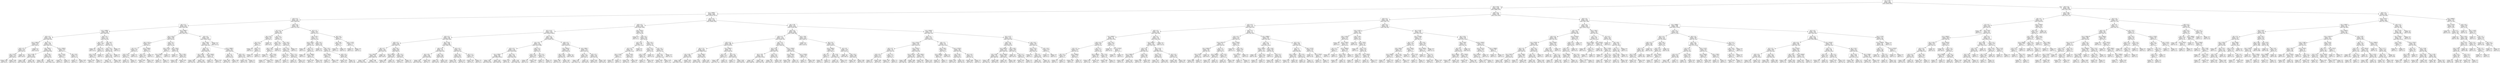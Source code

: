 digraph Tree {
node [shape=box, fontname="helvetica"] ;
edge [fontname="helvetica"] ;
0 [label="x[5] <= 0.305\nentropy = 0.59\nsamples = 58645\nvalue = [50295, 8350]"] ;
1 [label="x[4] <= 14.04\nentropy = 0.449\nsamples = 53915\nvalue = [48860, 5055]"] ;
0 -> 1 [labeldistance=2.5, labelangle=45, headlabel="True"] ;
2 [label="x[1] <= 34999.5\nentropy = 0.253\nsamples = 46693\nvalue = [44716.0, 1977.0]"] ;
1 -> 2 ;
3 [label="x[13] <= 0.5\nentropy = 0.545\nsamples = 4927\nvalue = [4308, 619]"] ;
2 -> 3 ;
4 [label="x[4] <= 11.1\nentropy = 0.479\nsamples = 4678\nvalue = [4195, 483]"] ;
3 -> 4 ;
5 [label="x[1] <= 33998.0\nentropy = 0.349\nsamples = 2684\nvalue = [2508, 176]"] ;
4 -> 5 ;
6 [label="x[10] <= 0.5\nentropy = 0.318\nsamples = 2536\nvalue = [2390, 146]"] ;
5 -> 6 ;
7 [label="x[1] <= 30002.0\nentropy = 0.119\nsamples = 557\nvalue = [548, 9]"] ;
6 -> 7 ;
8 [label="x[16] <= 0.5\nentropy = 0.144\nsamples = 441\nvalue = [432, 9]"] ;
7 -> 8 ;
9 [label="x[5] <= 0.075\nentropy = 0.178\nsamples = 337\nvalue = [328, 9]"] ;
8 -> 9 ;
10 [label="entropy = 0.424\nsamples = 58\nvalue = [53, 5]"] ;
9 -> 10 ;
11 [label="entropy = 0.108\nsamples = 279\nvalue = [275, 4]"] ;
9 -> 11 ;
12 [label="entropy = 0.0\nsamples = 104\nvalue = [104, 0]"] ;
8 -> 12 ;
13 [label="entropy = 0.0\nsamples = 116\nvalue = [116, 0]"] ;
7 -> 13 ;
14 [label="x[6] <= 17.5\nentropy = 0.363\nsamples = 1979\nvalue = [1842, 137]"] ;
6 -> 14 ;
15 [label="x[3] <= 6987.5\nentropy = 0.352\nsamples = 1959\nvalue = [1829, 130]"] ;
14 -> 15 ;
16 [label="x[4] <= 10.385\nentropy = 0.305\nsamples = 1613\nvalue = [1525, 88]"] ;
15 -> 16 ;
17 [label="entropy = 0.259\nsamples = 1284\nvalue = [1228, 56]"] ;
16 -> 17 ;
18 [label="entropy = 0.46\nsamples = 329\nvalue = [297, 32]"] ;
16 -> 18 ;
19 [label="x[4] <= 8.89\nentropy = 0.533\nsamples = 346\nvalue = [304, 42]"] ;
15 -> 19 ;
20 [label="entropy = 0.391\nsamples = 169\nvalue = [156, 13]"] ;
19 -> 20 ;
21 [label="entropy = 0.643\nsamples = 177\nvalue = [148.0, 29.0]"] ;
19 -> 21 ;
22 [label="x[1] <= 19500.0\nentropy = 0.934\nsamples = 20\nvalue = [13, 7]"] ;
14 -> 22 ;
23 [label="x[4] <= 10.515\nentropy = 0.918\nsamples = 6\nvalue = [2, 4]"] ;
22 -> 23 ;
24 [label="entropy = 0.0\nsamples = 4\nvalue = [0, 4]"] ;
23 -> 24 ;
25 [label="entropy = 0.0\nsamples = 2\nvalue = [2, 0]"] ;
23 -> 25 ;
26 [label="x[6] <= 18.5\nentropy = 0.75\nsamples = 14\nvalue = [11, 3]"] ;
22 -> 26 ;
27 [label="entropy = 0.0\nsamples = 1\nvalue = [0, 1]"] ;
26 -> 27 ;
28 [label="entropy = 0.619\nsamples = 13\nvalue = [11, 2]"] ;
26 -> 28 ;
29 [label="x[10] <= 0.5\nentropy = 0.727\nsamples = 148\nvalue = [118, 30]"] ;
5 -> 29 ;
30 [label="x[6] <= 5.5\nentropy = 0.406\nsamples = 37\nvalue = [34, 3]"] ;
29 -> 30 ;
31 [label="entropy = 0.0\nsamples = 23\nvalue = [23, 0]"] ;
30 -> 31 ;
32 [label="x[2] <= 10.0\nentropy = 0.75\nsamples = 14\nvalue = [11, 3]"] ;
30 -> 32 ;
33 [label="x[4] <= 10.175\nentropy = 0.619\nsamples = 13\nvalue = [11, 2]"] ;
32 -> 33 ;
34 [label="entropy = 0.918\nsamples = 6\nvalue = [4, 2]"] ;
33 -> 34 ;
35 [label="entropy = 0.0\nsamples = 7\nvalue = [7, 0]"] ;
33 -> 35 ;
36 [label="entropy = 0.0\nsamples = 1\nvalue = [0, 1]"] ;
32 -> 36 ;
37 [label="x[0] <= 49.0\nentropy = 0.8\nsamples = 111\nvalue = [84, 27]"] ;
29 -> 37 ;
38 [label="x[6] <= 13.0\nentropy = 0.789\nsamples = 110\nvalue = [84, 26]"] ;
37 -> 38 ;
39 [label="x[6] <= 7.5\nentropy = 0.807\nsamples = 105\nvalue = [79, 26]"] ;
38 -> 39 ;
40 [label="entropy = 0.717\nsamples = 76\nvalue = [61.0, 15.0]"] ;
39 -> 40 ;
41 [label="entropy = 0.958\nsamples = 29\nvalue = [18, 11]"] ;
39 -> 41 ;
42 [label="entropy = 0.0\nsamples = 5\nvalue = [5, 0]"] ;
38 -> 42 ;
43 [label="entropy = 0.0\nsamples = 1\nvalue = [0, 1]"] ;
37 -> 43 ;
44 [label="x[1] <= 19984.0\nentropy = 0.62\nsamples = 1994\nvalue = [1687, 307]"] ;
4 -> 44 ;
45 [label="x[5] <= 0.155\nentropy = 0.998\nsamples = 123\nvalue = [58, 65]"] ;
44 -> 45 ;
46 [label="x[5] <= 0.115\nentropy = 0.463\nsamples = 51\nvalue = [46, 5]"] ;
45 -> 46 ;
47 [label="x[2] <= 0.5\nentropy = 0.235\nsamples = 26\nvalue = [25, 1]"] ;
46 -> 47 ;
48 [label="x[15] <= 0.5\nentropy = 0.439\nsamples = 11\nvalue = [10, 1]"] ;
47 -> 48 ;
49 [label="entropy = 0.0\nsamples = 10\nvalue = [10, 0]"] ;
48 -> 49 ;
50 [label="entropy = 0.0\nsamples = 1\nvalue = [0, 1]"] ;
48 -> 50 ;
51 [label="entropy = 0.0\nsamples = 15\nvalue = [15, 0]"] ;
47 -> 51 ;
52 [label="x[1] <= 19188.0\nentropy = 0.634\nsamples = 25\nvalue = [21, 4]"] ;
46 -> 52 ;
53 [label="x[6] <= 2.5\nentropy = 0.544\nsamples = 24\nvalue = [21, 3]"] ;
52 -> 53 ;
54 [label="entropy = 0.863\nsamples = 7\nvalue = [5, 2]"] ;
53 -> 54 ;
55 [label="entropy = 0.323\nsamples = 17\nvalue = [16, 1]"] ;
53 -> 55 ;
56 [label="entropy = 0.0\nsamples = 1\nvalue = [0, 1]"] ;
52 -> 56 ;
57 [label="x[10] <= 0.5\nentropy = 0.65\nsamples = 72\nvalue = [12, 60]"] ;
45 -> 57 ;
58 [label="x[3] <= 3125.0\nentropy = 0.65\nsamples = 6\nvalue = [5, 1]"] ;
57 -> 58 ;
59 [label="x[1] <= 15000.0\nentropy = 1.0\nsamples = 2\nvalue = [1, 1]"] ;
58 -> 59 ;
60 [label="entropy = 0.0\nsamples = 1\nvalue = [1, 0]"] ;
59 -> 60 ;
61 [label="entropy = 0.0\nsamples = 1\nvalue = [0, 1]"] ;
59 -> 61 ;
62 [label="entropy = 0.0\nsamples = 4\nvalue = [4, 0]"] ;
58 -> 62 ;
63 [label="x[3] <= 1550.0\nentropy = 0.488\nsamples = 66\nvalue = [7, 59]"] ;
57 -> 63 ;
64 [label="entropy = 0.0\nsamples = 1\nvalue = [1, 0]"] ;
63 -> 64 ;
65 [label="x[5] <= 0.285\nentropy = 0.444\nsamples = 65\nvalue = [6, 59]"] ;
63 -> 65 ;
66 [label="entropy = 0.345\nsamples = 62\nvalue = [4, 58]"] ;
65 -> 66 ;
67 [label="entropy = 0.918\nsamples = 3\nvalue = [2, 1]"] ;
65 -> 67 ;
68 [label="x[9] <= 0.5\nentropy = 0.556\nsamples = 1871\nvalue = [1629.0, 242.0]"] ;
44 -> 68 ;
69 [label="x[3] <= 7450.0\nentropy = 0.585\nsamples = 1724\nvalue = [1482, 242]"] ;
68 -> 69 ;
70 [label="x[20] <= 0.5\nentropy = 0.531\nsamples = 1466\nvalue = [1289, 177]"] ;
69 -> 70 ;
71 [label="x[3] <= 2450.0\nentropy = 0.518\nsamples = 1454\nvalue = [1285, 169]"] ;
70 -> 71 ;
72 [label="entropy = 0.402\nsamples = 238\nvalue = [219, 19]"] ;
71 -> 72 ;
73 [label="entropy = 0.539\nsamples = 1216\nvalue = [1066, 150]"] ;
71 -> 73 ;
74 [label="x[1] <= 24500.0\nentropy = 0.918\nsamples = 12\nvalue = [4, 8]"] ;
70 -> 74 ;
75 [label="entropy = 0.0\nsamples = 3\nvalue = [3, 0]"] ;
74 -> 75 ;
76 [label="entropy = 0.503\nsamples = 9\nvalue = [1, 8]"] ;
74 -> 76 ;
77 [label="x[1] <= 30998.0\nentropy = 0.814\nsamples = 258\nvalue = [193, 65]"] ;
69 -> 77 ;
78 [label="x[6] <= 3.5\nentropy = 0.65\nsamples = 144\nvalue = [120, 24]"] ;
77 -> 78 ;
79 [label="entropy = 0.823\nsamples = 66\nvalue = [49, 17]"] ;
78 -> 79 ;
80 [label="entropy = 0.436\nsamples = 78\nvalue = [71, 7]"] ;
78 -> 80 ;
81 [label="x[20] <= 0.5\nentropy = 0.942\nsamples = 114\nvalue = [73, 41]"] ;
77 -> 81 ;
82 [label="entropy = 0.921\nsamples = 110\nvalue = [73, 37]"] ;
81 -> 82 ;
83 [label="entropy = 0.0\nsamples = 4\nvalue = [0, 4]"] ;
81 -> 83 ;
84 [label="entropy = 0.0\nsamples = 147\nvalue = [147, 0]"] ;
68 -> 84 ;
85 [label="x[10] <= 0.5\nentropy = 0.994\nsamples = 249\nvalue = [113, 136]"] ;
3 -> 85 ;
86 [label="x[7] <= 0.5\nentropy = 0.667\nsamples = 109\nvalue = [90, 19]"] ;
85 -> 86 ;
87 [label="x[0] <= 23.0\nentropy = 0.297\nsamples = 38\nvalue = [36, 2]"] ;
86 -> 87 ;
88 [label="x[2] <= 0.5\nentropy = 0.918\nsamples = 3\nvalue = [1, 2]"] ;
87 -> 88 ;
89 [label="entropy = 0.0\nsamples = 1\nvalue = [0, 1]"] ;
88 -> 89 ;
90 [label="x[18] <= 0.5\nentropy = 1.0\nsamples = 2\nvalue = [1, 1]"] ;
88 -> 90 ;
91 [label="entropy = 0.0\nsamples = 1\nvalue = [1, 0]"] ;
90 -> 91 ;
92 [label="entropy = 0.0\nsamples = 1\nvalue = [0, 1]"] ;
90 -> 92 ;
93 [label="entropy = 0.0\nsamples = 35\nvalue = [35, 0]"] ;
87 -> 93 ;
94 [label="x[2] <= 0.5\nentropy = 0.794\nsamples = 71\nvalue = [54, 17]"] ;
86 -> 94 ;
95 [label="x[25] <= 0.5\nentropy = 0.961\nsamples = 13\nvalue = [5, 8]"] ;
94 -> 95 ;
96 [label="x[4] <= 7.025\nentropy = 0.991\nsamples = 9\nvalue = [5, 4]"] ;
95 -> 96 ;
97 [label="entropy = 0.0\nsamples = 1\nvalue = [0, 1]"] ;
96 -> 97 ;
98 [label="x[4] <= 8.765\nentropy = 0.954\nsamples = 8\nvalue = [5, 3]"] ;
96 -> 98 ;
99 [label="entropy = 0.0\nsamples = 3\nvalue = [3, 0]"] ;
98 -> 99 ;
100 [label="entropy = 0.971\nsamples = 5\nvalue = [2, 3]"] ;
98 -> 100 ;
101 [label="entropy = 0.0\nsamples = 4\nvalue = [0, 4]"] ;
95 -> 101 ;
102 [label="x[2] <= 18.0\nentropy = 0.623\nsamples = 58\nvalue = [49, 9]"] ;
94 -> 102 ;
103 [label="x[0] <= 23.0\nentropy = 0.585\nsamples = 57\nvalue = [49, 8]"] ;
102 -> 103 ;
104 [label="x[17] <= 0.5\nentropy = 0.918\nsamples = 3\nvalue = [1, 2]"] ;
103 -> 104 ;
105 [label="entropy = 0.0\nsamples = 2\nvalue = [0, 2]"] ;
104 -> 105 ;
106 [label="entropy = 0.0\nsamples = 1\nvalue = [1, 0]"] ;
104 -> 106 ;
107 [label="x[4] <= 7.14\nentropy = 0.503\nsamples = 54\nvalue = [48, 6]"] ;
103 -> 107 ;
108 [label="entropy = 0.0\nsamples = 10\nvalue = [10, 0]"] ;
107 -> 108 ;
109 [label="entropy = 0.575\nsamples = 44\nvalue = [38, 6]"] ;
107 -> 109 ;
110 [label="entropy = 0.0\nsamples = 1\nvalue = [0, 1]"] ;
102 -> 110 ;
111 [label="x[2] <= 7.5\nentropy = 0.644\nsamples = 140\nvalue = [23, 117]"] ;
85 -> 111 ;
112 [label="x[4] <= 8.735\nentropy = 0.577\nsamples = 131\nvalue = [18, 113]"] ;
111 -> 112 ;
113 [label="x[3] <= 2450.0\nentropy = 0.963\nsamples = 31\nvalue = [12, 19]"] ;
112 -> 113 ;
114 [label="entropy = 0.0\nsamples = 4\nvalue = [4, 0]"] ;
113 -> 114 ;
115 [label="x[6] <= 2.5\nentropy = 0.877\nsamples = 27\nvalue = [8, 19]"] ;
113 -> 115 ;
116 [label="entropy = 0.0\nsamples = 5\nvalue = [0, 5]"] ;
115 -> 116 ;
117 [label="x[1] <= 28000.0\nentropy = 0.946\nsamples = 22\nvalue = [8, 14]"] ;
115 -> 117 ;
118 [label="entropy = 0.918\nsamples = 6\nvalue = [4, 2]"] ;
117 -> 118 ;
119 [label="entropy = 0.811\nsamples = 16\nvalue = [4, 12]"] ;
117 -> 119 ;
120 [label="x[0] <= 23.5\nentropy = 0.327\nsamples = 100\nvalue = [6, 94]"] ;
112 -> 120 ;
121 [label="entropy = 0.0\nsamples = 22\nvalue = [0, 22]"] ;
120 -> 121 ;
122 [label="x[0] <= 24.5\nentropy = 0.391\nsamples = 78\nvalue = [6, 72]"] ;
120 -> 122 ;
123 [label="x[3] <= 4500.0\nentropy = 0.918\nsamples = 9\nvalue = [3, 6]"] ;
122 -> 123 ;
124 [label="entropy = 0.0\nsamples = 2\nvalue = [0, 2]"] ;
123 -> 124 ;
125 [label="entropy = 0.985\nsamples = 7\nvalue = [3, 4]"] ;
123 -> 125 ;
126 [label="x[19] <= 0.5\nentropy = 0.258\nsamples = 69\nvalue = [3, 66]"] ;
122 -> 126 ;
127 [label="entropy = 0.439\nsamples = 33\nvalue = [3, 30]"] ;
126 -> 127 ;
128 [label="entropy = 0.0\nsamples = 36\nvalue = [0, 36]"] ;
126 -> 128 ;
129 [label="x[6] <= 8.0\nentropy = 0.991\nsamples = 9\nvalue = [5, 4]"] ;
111 -> 129 ;
130 [label="x[4] <= 6.84\nentropy = 0.811\nsamples = 4\nvalue = [1, 3]"] ;
129 -> 130 ;
131 [label="entropy = 0.0\nsamples = 1\nvalue = [1, 0]"] ;
130 -> 131 ;
132 [label="entropy = 0.0\nsamples = 3\nvalue = [0, 3]"] ;
130 -> 132 ;
133 [label="x[4] <= 13.735\nentropy = 0.722\nsamples = 5\nvalue = [4, 1]"] ;
129 -> 133 ;
134 [label="entropy = 0.0\nsamples = 4\nvalue = [4, 0]"] ;
133 -> 134 ;
135 [label="entropy = 0.0\nsamples = 1\nvalue = [0, 1]"] ;
133 -> 135 ;
136 [label="x[17] <= 0.5\nentropy = 0.207\nsamples = 41766\nvalue = [40408, 1358]"] ;
2 -> 136 ;
137 [label="x[20] <= 0.5\nentropy = 0.265\nsamples = 23552\nvalue = [22493, 1059]"] ;
136 -> 137 ;
138 [label="x[4] <= 11.13\nentropy = 0.253\nsamples = 23422\nvalue = [22432.0, 990.0]"] ;
137 -> 138 ;
139 [label="x[10] <= 0.5\nentropy = 0.187\nsamples = 9782\nvalue = [9502, 280]"] ;
138 -> 139 ;
140 [label="x[16] <= 0.5\nentropy = 0.116\nsamples = 4694\nvalue = [4621, 73]"] ;
139 -> 140 ;
141 [label="x[9] <= 0.5\nentropy = 0.133\nsamples = 3786\nvalue = [3716, 70]"] ;
140 -> 141 ;
142 [label="x[1] <= 88100.0\nentropy = 0.14\nsamples = 3530\nvalue = [3460, 70]"] ;
141 -> 142 ;
143 [label="entropy = 0.167\nsamples = 2351\nvalue = [2293.0, 58.0]"] ;
142 -> 143 ;
144 [label="entropy = 0.082\nsamples = 1179\nvalue = [1167.0, 12.0]"] ;
142 -> 144 ;
145 [label="entropy = 0.0\nsamples = 256\nvalue = [256, 0]"] ;
141 -> 145 ;
146 [label="x[0] <= 36.5\nentropy = 0.032\nsamples = 908\nvalue = [905, 3]"] ;
140 -> 146 ;
147 [label="x[1] <= 44052.0\nentropy = 0.014\nsamples = 820\nvalue = [819, 1]"] ;
146 -> 147 ;
148 [label="entropy = 0.083\nsamples = 97\nvalue = [96, 1]"] ;
147 -> 148 ;
149 [label="entropy = 0.0\nsamples = 723\nvalue = [723, 0]"] ;
147 -> 149 ;
150 [label="x[6] <= 13.5\nentropy = 0.156\nsamples = 88\nvalue = [86, 2]"] ;
146 -> 150 ;
151 [label="entropy = 0.303\nsamples = 37\nvalue = [35, 2]"] ;
150 -> 151 ;
152 [label="entropy = 0.0\nsamples = 51\nvalue = [51, 0]"] ;
150 -> 152 ;
153 [label="x[5] <= 0.265\nentropy = 0.245\nsamples = 5088\nvalue = [4881, 207]"] ;
139 -> 153 ;
154 [label="x[16] <= 0.5\nentropy = 0.22\nsamples = 4751\nvalue = [4584, 167]"] ;
153 -> 154 ;
155 [label="x[6] <= 18.0\nentropy = 0.243\nsamples = 3949\nvalue = [3790, 159]"] ;
154 -> 155 ;
156 [label="entropy = 0.237\nsamples = 3921\nvalue = [3769, 152]"] ;
155 -> 156 ;
157 [label="entropy = 0.811\nsamples = 28\nvalue = [21, 7]"] ;
155 -> 157 ;
158 [label="x[6] <= 3.5\nentropy = 0.081\nsamples = 802\nvalue = [794, 8]"] ;
154 -> 158 ;
159 [label="entropy = 0.0\nsamples = 329\nvalue = [329, 0]"] ;
158 -> 159 ;
160 [label="entropy = 0.124\nsamples = 473\nvalue = [465, 8]"] ;
158 -> 160 ;
161 [label="x[13] <= 0.5\nentropy = 0.526\nsamples = 337\nvalue = [297, 40]"] ;
153 -> 161 ;
162 [label="x[15] <= 0.5\nentropy = 0.483\nsamples = 316\nvalue = [283, 33]"] ;
161 -> 162 ;
163 [label="entropy = 0.413\nsamples = 265\nvalue = [243, 22]"] ;
162 -> 163 ;
164 [label="entropy = 0.752\nsamples = 51\nvalue = [40, 11]"] ;
162 -> 164 ;
165 [label="x[2] <= 7.5\nentropy = 0.918\nsamples = 21\nvalue = [14, 7]"] ;
161 -> 165 ;
166 [label="entropy = 0.764\nsamples = 18\nvalue = [14, 4]"] ;
165 -> 166 ;
167 [label="entropy = 0.0\nsamples = 3\nvalue = [0, 3]"] ;
165 -> 167 ;
168 [label="x[16] <= 0.5\nentropy = 0.295\nsamples = 13640\nvalue = [12930, 710]"] ;
138 -> 168 ;
169 [label="x[2] <= 19.5\nentropy = 0.32\nsamples = 11438\nvalue = [10772, 666]"] ;
168 -> 169 ;
170 [label="x[13] <= 0.5\nentropy = 0.318\nsamples = 11412\nvalue = [10753, 659]"] ;
169 -> 170 ;
171 [label="x[1] <= 79946.0\nentropy = 0.29\nsamples = 9862\nvalue = [9361.0, 501.0]"] ;
170 -> 171 ;
172 [label="entropy = 0.332\nsamples = 7239\nvalue = [6796, 443]"] ;
171 -> 172 ;
173 [label="entropy = 0.153\nsamples = 2623\nvalue = [2565, 58]"] ;
171 -> 173 ;
174 [label="x[0] <= 23.5\nentropy = 0.475\nsamples = 1550\nvalue = [1392, 158]"] ;
170 -> 174 ;
175 [label="entropy = 0.523\nsamples = 34\nvalue = [4, 30]"] ;
174 -> 175 ;
176 [label="entropy = 0.418\nsamples = 1516\nvalue = [1388, 128]"] ;
174 -> 176 ;
177 [label="x[25] <= 0.5\nentropy = 0.84\nsamples = 26\nvalue = [19, 7]"] ;
169 -> 177 ;
178 [label="x[13] <= 0.5\nentropy = 0.684\nsamples = 22\nvalue = [18, 4]"] ;
177 -> 178 ;
179 [label="entropy = 0.0\nsamples = 13\nvalue = [13, 0]"] ;
178 -> 179 ;
180 [label="entropy = 0.991\nsamples = 9\nvalue = [5, 4]"] ;
178 -> 180 ;
181 [label="x[7] <= 0.5\nentropy = 0.811\nsamples = 4\nvalue = [1, 3]"] ;
177 -> 181 ;
182 [label="entropy = 0.0\nsamples = 1\nvalue = [1, 0]"] ;
181 -> 182 ;
183 [label="entropy = 0.0\nsamples = 3\nvalue = [0, 3]"] ;
181 -> 183 ;
184 [label="x[18] <= 0.5\nentropy = 0.141\nsamples = 2202\nvalue = [2158, 44]"] ;
168 -> 184 ;
185 [label="x[1] <= 99925.5\nentropy = 0.198\nsamples = 1073\nvalue = [1040, 33]"] ;
184 -> 185 ;
186 [label="x[5] <= 0.235\nentropy = 0.226\nsamples = 904\nvalue = [871, 33]"] ;
185 -> 186 ;
187 [label="entropy = 0.186\nsamples = 774\nvalue = [752, 22]"] ;
186 -> 187 ;
188 [label="entropy = 0.418\nsamples = 130\nvalue = [119, 11]"] ;
186 -> 188 ;
189 [label="entropy = 0.0\nsamples = 169\nvalue = [169, 0]"] ;
185 -> 189 ;
190 [label="x[3] <= 8900.0\nentropy = 0.079\nsamples = 1129\nvalue = [1118, 11]"] ;
184 -> 190 ;
191 [label="x[6] <= 2.5\nentropy = 0.019\nsamples = 543\nvalue = [542, 1]"] ;
190 -> 191 ;
192 [label="entropy = 0.079\nsamples = 103\nvalue = [102.0, 1.0]"] ;
191 -> 192 ;
193 [label="entropy = 0.0\nsamples = 440\nvalue = [440, 0]"] ;
191 -> 193 ;
194 [label="x[10] <= 0.5\nentropy = 0.125\nsamples = 586\nvalue = [576, 10]"] ;
190 -> 194 ;
195 [label="entropy = 0.053\nsamples = 335\nvalue = [333, 2]"] ;
194 -> 195 ;
196 [label="entropy = 0.204\nsamples = 251\nvalue = [243, 8]"] ;
194 -> 196 ;
197 [label="x[3] <= 2875.0\nentropy = 0.997\nsamples = 130\nvalue = [61, 69]"] ;
137 -> 197 ;
198 [label="entropy = 0.0\nsamples = 5\nvalue = [5, 0]"] ;
197 -> 198 ;
199 [label="x[10] <= 0.5\nentropy = 0.992\nsamples = 125\nvalue = [56, 69]"] ;
197 -> 199 ;
200 [label="x[11] <= 0.5\nentropy = 0.966\nsamples = 51\nvalue = [31.0, 20.0]"] ;
199 -> 200 ;
201 [label="x[2] <= 0.5\nentropy = 0.854\nsamples = 43\nvalue = [31.0, 12.0]"] ;
200 -> 201 ;
202 [label="x[4] <= 13.205\nentropy = 0.722\nsamples = 5\nvalue = [1, 4]"] ;
201 -> 202 ;
203 [label="entropy = 0.0\nsamples = 3\nvalue = [0, 3]"] ;
202 -> 203 ;
204 [label="entropy = 1.0\nsamples = 2\nvalue = [1, 1]"] ;
202 -> 204 ;
205 [label="x[4] <= 13.455\nentropy = 0.742\nsamples = 38\nvalue = [30, 8]"] ;
201 -> 205 ;
206 [label="entropy = 0.48\nsamples = 29\nvalue = [26, 3]"] ;
205 -> 206 ;
207 [label="entropy = 0.991\nsamples = 9\nvalue = [4, 5]"] ;
205 -> 207 ;
208 [label="entropy = 0.0\nsamples = 8\nvalue = [0, 8]"] ;
200 -> 208 ;
209 [label="x[0] <= 23.5\nentropy = 0.923\nsamples = 74\nvalue = [25, 49]"] ;
199 -> 209 ;
210 [label="x[5] <= 0.13\nentropy = 0.469\nsamples = 20\nvalue = [2, 18]"] ;
209 -> 210 ;
211 [label="x[4] <= 12.86\nentropy = 0.722\nsamples = 10\nvalue = [2, 8]"] ;
210 -> 211 ;
212 [label="entropy = 0.0\nsamples = 2\nvalue = [0, 2]"] ;
211 -> 212 ;
213 [label="entropy = 0.811\nsamples = 8\nvalue = [2, 6]"] ;
211 -> 213 ;
214 [label="entropy = 0.0\nsamples = 10\nvalue = [0, 10]"] ;
210 -> 214 ;
215 [label="x[2] <= 6.5\nentropy = 0.984\nsamples = 54\nvalue = [23, 31]"] ;
209 -> 215 ;
216 [label="x[14] <= 0.5\nentropy = 0.854\nsamples = 43\nvalue = [12.0, 31.0]"] ;
215 -> 216 ;
217 [label="entropy = 0.928\nsamples = 32\nvalue = [11, 21]"] ;
216 -> 217 ;
218 [label="entropy = 0.439\nsamples = 11\nvalue = [1, 10]"] ;
216 -> 218 ;
219 [label="entropy = 0.0\nsamples = 11\nvalue = [11, 0]"] ;
215 -> 219 ;
220 [label="x[4] <= 7.89\nentropy = 0.121\nsamples = 18214\nvalue = [17915, 299]"] ;
136 -> 220 ;
221 [label="x[16] <= 0.5\nentropy = 0.099\nsamples = 14044\nvalue = [13864, 180]"] ;
220 -> 221 ;
222 [label="x[10] <= 0.5\nentropy = 0.114\nsamples = 11540\nvalue = [11364, 176]"] ;
221 -> 222 ;
223 [label="x[13] <= 0.5\nentropy = 0.083\nsamples = 7809\nvalue = [7728, 81]"] ;
222 -> 223 ;
224 [label="x[4] <= 7.13\nentropy = 0.076\nsamples = 6642\nvalue = [6580.0, 62.0]"] ;
223 -> 224 ;
225 [label="x[5] <= 0.225\nentropy = 0.056\nsamples = 3238\nvalue = [3217, 21]"] ;
224 -> 225 ;
226 [label="entropy = 0.045\nsamples = 3022\nvalue = [3007.0, 15.0]"] ;
225 -> 226 ;
227 [label="entropy = 0.183\nsamples = 216\nvalue = [210, 6]"] ;
225 -> 227 ;
228 [label="x[1] <= 83002.0\nentropy = 0.094\nsamples = 3404\nvalue = [3363, 41]"] ;
224 -> 228 ;
229 [label="entropy = 0.113\nsamples = 2393\nvalue = [2357, 36]"] ;
228 -> 229 ;
230 [label="entropy = 0.045\nsamples = 1011\nvalue = [1006, 5]"] ;
228 -> 230 ;
231 [label="x[1] <= 46826.0\nentropy = 0.12\nsamples = 1167\nvalue = [1148, 19]"] ;
223 -> 231 ;
232 [label="x[2] <= 8.5\nentropy = 0.327\nsamples = 117\nvalue = [110, 7]"] ;
231 -> 232 ;
233 [label="entropy = 0.421\nsamples = 82\nvalue = [75.0, 7.0]"] ;
232 -> 233 ;
234 [label="entropy = 0.0\nsamples = 35\nvalue = [35, 0]"] ;
232 -> 234 ;
235 [label="x[0] <= 23.5\nentropy = 0.09\nsamples = 1050\nvalue = [1038, 12]"] ;
231 -> 235 ;
236 [label="entropy = 1.0\nsamples = 4\nvalue = [2, 2]"] ;
235 -> 236 ;
237 [label="entropy = 0.078\nsamples = 1046\nvalue = [1036, 10]"] ;
235 -> 237 ;
238 [label="x[6] <= 12.5\nentropy = 0.171\nsamples = 3731\nvalue = [3636, 95]"] ;
222 -> 238 ;
239 [label="x[5] <= 0.225\nentropy = 0.156\nsamples = 3486\nvalue = [3407, 79]"] ;
238 -> 239 ;
240 [label="x[4] <= 7.385\nentropy = 0.14\nsamples = 3035\nvalue = [2975.0, 60.0]"] ;
239 -> 240 ;
241 [label="entropy = 0.1\nsamples = 1690\nvalue = [1668, 22]"] ;
240 -> 241 ;
242 [label="entropy = 0.186\nsamples = 1345\nvalue = [1307, 38]"] ;
240 -> 242 ;
243 [label="x[12] <= 0.5\nentropy = 0.252\nsamples = 451\nvalue = [432, 19]"] ;
239 -> 243 ;
244 [label="entropy = 0.29\nsamples = 335\nvalue = [318, 17]"] ;
243 -> 244 ;
245 [label="entropy = 0.126\nsamples = 116\nvalue = [114, 2]"] ;
243 -> 245 ;
246 [label="x[3] <= 13500.0\nentropy = 0.348\nsamples = 245\nvalue = [229, 16]"] ;
238 -> 246 ;
247 [label="x[1] <= 54300.0\nentropy = 0.251\nsamples = 215\nvalue = [206, 9]"] ;
246 -> 247 ;
248 [label="entropy = 0.436\nsamples = 100\nvalue = [91, 9]"] ;
247 -> 248 ;
249 [label="entropy = 0.0\nsamples = 115\nvalue = [115, 0]"] ;
247 -> 249 ;
250 [label="x[1] <= 54700.0\nentropy = 0.784\nsamples = 30\nvalue = [23, 7]"] ;
246 -> 250 ;
251 [label="entropy = 0.0\nsamples = 3\nvalue = [0, 3]"] ;
250 -> 251 ;
252 [label="entropy = 0.605\nsamples = 27\nvalue = [23, 4]"] ;
250 -> 252 ;
253 [label="x[4] <= 7.095\nentropy = 0.017\nsamples = 2504\nvalue = [2500, 4]"] ;
221 -> 253 ;
254 [label="entropy = 0.0\nsamples = 1210\nvalue = [1210, 0]"] ;
253 -> 254 ;
255 [label="x[0] <= 22.5\nentropy = 0.03\nsamples = 1294\nvalue = [1290, 4]"] ;
253 -> 255 ;
256 [label="x[1] <= 35800.0\nentropy = 0.094\nsamples = 167\nvalue = [165, 2]"] ;
255 -> 256 ;
257 [label="x[6] <= 2.5\nentropy = 0.65\nsamples = 6\nvalue = [5, 1]"] ;
256 -> 257 ;
258 [label="entropy = 0.0\nsamples = 1\nvalue = [0, 1]"] ;
257 -> 258 ;
259 [label="entropy = 0.0\nsamples = 5\nvalue = [5, 0]"] ;
257 -> 259 ;
260 [label="x[5] <= 0.26\nentropy = 0.054\nsamples = 161\nvalue = [160.0, 1.0]"] ;
256 -> 260 ;
261 [label="entropy = 0.0\nsamples = 149\nvalue = [149, 0]"] ;
260 -> 261 ;
262 [label="entropy = 0.414\nsamples = 12\nvalue = [11, 1]"] ;
260 -> 262 ;
263 [label="x[2] <= 8.5\nentropy = 0.019\nsamples = 1127\nvalue = [1125, 2]"] ;
255 -> 263 ;
264 [label="entropy = 0.0\nsamples = 861\nvalue = [861, 0]"] ;
263 -> 264 ;
265 [label="x[0] <= 25.5\nentropy = 0.064\nsamples = 266\nvalue = [264, 2]"] ;
263 -> 265 ;
266 [label="entropy = 0.222\nsamples = 28\nvalue = [27, 1]"] ;
265 -> 266 ;
267 [label="entropy = 0.039\nsamples = 238\nvalue = [237, 1]"] ;
265 -> 267 ;
268 [label="x[1] <= 59260.0\nentropy = 0.187\nsamples = 4170\nvalue = [4051, 119]"] ;
220 -> 268 ;
269 [label="x[14] <= 0.5\nentropy = 0.274\nsamples = 1719\nvalue = [1638, 81]"] ;
268 -> 269 ;
270 [label="x[1] <= 37222.5\nentropy = 0.232\nsamples = 1378\nvalue = [1326, 52]"] ;
269 -> 270 ;
271 [label="x[15] <= 0.5\nentropy = 0.41\nsamples = 158\nvalue = [145, 13]"] ;
270 -> 271 ;
272 [label="x[10] <= 0.5\nentropy = 0.275\nsamples = 127\nvalue = [121, 6]"] ;
271 -> 272 ;
273 [label="entropy = 0.0\nsamples = 42\nvalue = [42, 0]"] ;
272 -> 273 ;
274 [label="entropy = 0.368\nsamples = 85\nvalue = [79, 6]"] ;
272 -> 274 ;
275 [label="x[2] <= 4.5\nentropy = 0.771\nsamples = 31\nvalue = [24, 7]"] ;
271 -> 275 ;
276 [label="entropy = 0.559\nsamples = 23\nvalue = [20, 3]"] ;
275 -> 276 ;
277 [label="entropy = 1.0\nsamples = 8\nvalue = [4, 4]"] ;
275 -> 277 ;
278 [label="x[1] <= 53567.0\nentropy = 0.204\nsamples = 1220\nvalue = [1181, 39]"] ;
270 -> 278 ;
279 [label="x[1] <= 49374.0\nentropy = 0.159\nsamples = 946\nvalue = [924, 22]"] ;
278 -> 279 ;
280 [label="entropy = 0.198\nsamples = 584\nvalue = [566, 18]"] ;
279 -> 280 ;
281 [label="entropy = 0.088\nsamples = 362\nvalue = [358, 4]"] ;
279 -> 281 ;
282 [label="x[1] <= 54005.5\nentropy = 0.336\nsamples = 274\nvalue = [257, 17]"] ;
278 -> 282 ;
283 [label="entropy = 0.615\nsamples = 79\nvalue = [67, 12]"] ;
282 -> 283 ;
284 [label="entropy = 0.172\nsamples = 195\nvalue = [190, 5]"] ;
282 -> 284 ;
285 [label="x[6] <= 2.5\nentropy = 0.42\nsamples = 341\nvalue = [312.0, 29.0]"] ;
269 -> 285 ;
286 [label="x[5] <= 0.085\nentropy = 0.129\nsamples = 56\nvalue = [55, 1]"] ;
285 -> 286 ;
287 [label="x[1] <= 48500.0\nentropy = 0.469\nsamples = 10\nvalue = [9, 1]"] ;
286 -> 287 ;
288 [label="entropy = 0.0\nsamples = 8\nvalue = [8, 0]"] ;
287 -> 288 ;
289 [label="entropy = 1.0\nsamples = 2\nvalue = [1, 1]"] ;
287 -> 289 ;
290 [label="entropy = 0.0\nsamples = 46\nvalue = [46, 0]"] ;
286 -> 290 ;
291 [label="x[1] <= 53750.0\nentropy = 0.463\nsamples = 285\nvalue = [257, 28]"] ;
285 -> 291 ;
292 [label="x[4] <= 8.765\nentropy = 0.375\nsamples = 235\nvalue = [218, 17]"] ;
291 -> 292 ;
293 [label="entropy = 0.166\nsamples = 122\nvalue = [119, 3]"] ;
292 -> 293 ;
294 [label="entropy = 0.54\nsamples = 113\nvalue = [99, 14]"] ;
292 -> 294 ;
295 [label="x[2] <= 14.0\nentropy = 0.76\nsamples = 50\nvalue = [39, 11]"] ;
291 -> 295 ;
296 [label="entropy = 0.696\nsamples = 48\nvalue = [39, 9]"] ;
295 -> 296 ;
297 [label="entropy = 0.0\nsamples = 2\nvalue = [0, 2]"] ;
295 -> 297 ;
298 [label="x[5] <= 0.175\nentropy = 0.115\nsamples = 2451\nvalue = [2413, 38]"] ;
268 -> 298 ;
299 [label="x[16] <= 0.5\nentropy = 0.091\nsamples = 1978\nvalue = [1955, 23]"] ;
298 -> 299 ;
300 [label="x[1] <= 88334.0\nentropy = 0.103\nsamples = 1625\nvalue = [1603, 22]"] ;
299 -> 300 ;
301 [label="x[5] <= 0.085\nentropy = 0.13\nsamples = 1003\nvalue = [985, 18]"] ;
300 -> 301 ;
302 [label="entropy = 0.179\nsamples = 370\nvalue = [360, 10]"] ;
301 -> 302 ;
303 [label="entropy = 0.098\nsamples = 633\nvalue = [625, 8]"] ;
301 -> 303 ;
304 [label="x[1] <= 146504.0\nentropy = 0.056\nsamples = 622\nvalue = [618, 4]"] ;
300 -> 304 ;
305 [label="entropy = 0.02\nsamples = 522\nvalue = [521, 1]"] ;
304 -> 305 ;
306 [label="entropy = 0.194\nsamples = 100\nvalue = [97, 3]"] ;
304 -> 306 ;
307 [label="x[4] <= 9.505\nentropy = 0.028\nsamples = 353\nvalue = [352, 1]"] ;
299 -> 307 ;
308 [label="entropy = 0.0\nsamples = 323\nvalue = [323, 0]"] ;
307 -> 308 ;
309 [label="x[2] <= 1.5\nentropy = 0.211\nsamples = 30\nvalue = [29, 1]"] ;
307 -> 309 ;
310 [label="entropy = 0.391\nsamples = 13\nvalue = [12, 1]"] ;
309 -> 310 ;
311 [label="entropy = 0.0\nsamples = 17\nvalue = [17, 0]"] ;
309 -> 311 ;
312 [label="x[2] <= 16.5\nentropy = 0.203\nsamples = 473\nvalue = [458, 15]"] ;
298 -> 312 ;
313 [label="x[3] <= 7175.0\nentropy = 0.183\nsamples = 467\nvalue = [454, 13]"] ;
312 -> 313 ;
314 [label="entropy = 0.0\nsamples = 1\nvalue = [0, 1]"] ;
313 -> 314 ;
315 [label="x[6] <= 8.5\nentropy = 0.173\nsamples = 466\nvalue = [454, 12]"] ;
313 -> 315 ;
316 [label="entropy = 0.21\nsamples = 362\nvalue = [350, 12]"] ;
315 -> 316 ;
317 [label="entropy = 0.0\nsamples = 104\nvalue = [104, 0]"] ;
315 -> 317 ;
318 [label="x[5] <= 0.25\nentropy = 0.918\nsamples = 6\nvalue = [4, 2]"] ;
312 -> 318 ;
319 [label="entropy = 0.0\nsamples = 4\nvalue = [4, 0]"] ;
318 -> 319 ;
320 [label="entropy = 0.0\nsamples = 2\nvalue = [0, 2]"] ;
318 -> 320 ;
321 [label="x[20] <= 0.5\nentropy = 0.984\nsamples = 7222\nvalue = [4144, 3078]"] ;
1 -> 321 ;
322 [label="x[14] <= 0.5\nentropy = 0.815\nsamples = 3059\nvalue = [2287, 772]"] ;
321 -> 322 ;
323 [label="x[21] <= 0.5\nentropy = 0.775\nsamples = 2513\nvalue = [1939, 574]"] ;
322 -> 323 ;
324 [label="x[19] <= 0.5\nentropy = 0.555\nsamples = 1842\nvalue = [1604, 238]"] ;
323 -> 324 ;
325 [label="x[1] <= 89000.0\nentropy = 1.0\nsamples = 108\nvalue = [55.0, 53.0]"] ;
324 -> 325 ;
326 [label="x[10] <= 0.5\nentropy = 0.953\nsamples = 83\nvalue = [31, 52]"] ;
325 -> 326 ;
327 [label="x[2] <= 2.5\nentropy = 0.954\nsamples = 32\nvalue = [20, 12]"] ;
326 -> 327 ;
328 [label="x[9] <= 0.5\nentropy = 0.544\nsamples = 8\nvalue = [1, 7]"] ;
327 -> 328 ;
329 [label="entropy = 0.0\nsamples = 7\nvalue = [0, 7]"] ;
328 -> 329 ;
330 [label="entropy = 0.0\nsamples = 1\nvalue = [1, 0]"] ;
328 -> 330 ;
331 [label="x[1] <= 64800.0\nentropy = 0.738\nsamples = 24\nvalue = [19, 5]"] ;
327 -> 331 ;
332 [label="entropy = 0.961\nsamples = 13\nvalue = [8, 5]"] ;
331 -> 332 ;
333 [label="entropy = 0.0\nsamples = 11\nvalue = [11, 0]"] ;
331 -> 333 ;
334 [label="x[2] <= 4.5\nentropy = 0.752\nsamples = 51\nvalue = [11, 40]"] ;
326 -> 334 ;
335 [label="x[1] <= 58000.0\nentropy = 0.503\nsamples = 36\nvalue = [4, 32]"] ;
334 -> 335 ;
336 [label="entropy = 0.229\nsamples = 27\nvalue = [1, 26]"] ;
335 -> 336 ;
337 [label="entropy = 0.918\nsamples = 9\nvalue = [3, 6]"] ;
335 -> 337 ;
338 [label="x[5] <= 0.24\nentropy = 0.997\nsamples = 15\nvalue = [7, 8]"] ;
334 -> 338 ;
339 [label="entropy = 0.881\nsamples = 10\nvalue = [7, 3]"] ;
338 -> 339 ;
340 [label="entropy = 0.0\nsamples = 5\nvalue = [0, 5]"] ;
338 -> 340 ;
341 [label="x[0] <= 40.5\nentropy = 0.242\nsamples = 25\nvalue = [24, 1]"] ;
325 -> 341 ;
342 [label="entropy = 0.0\nsamples = 23\nvalue = [23, 0]"] ;
341 -> 342 ;
343 [label="x[1] <= 107780.0\nentropy = 1.0\nsamples = 2\nvalue = [1, 1]"] ;
341 -> 343 ;
344 [label="entropy = 0.0\nsamples = 1\nvalue = [1, 0]"] ;
343 -> 344 ;
345 [label="entropy = 0.0\nsamples = 1\nvalue = [0, 1]"] ;
343 -> 345 ;
346 [label="x[9] <= 0.5\nentropy = 0.49\nsamples = 1734\nvalue = [1549, 185]"] ;
324 -> 346 ;
347 [label="x[1] <= 46900.0\nentropy = 0.512\nsamples = 1622\nvalue = [1437, 185]"] ;
346 -> 347 ;
348 [label="x[13] <= 0.5\nentropy = 0.687\nsamples = 551\nvalue = [450, 101]"] ;
347 -> 348 ;
349 [label="x[1] <= 19600.0\nentropy = 0.615\nsamples = 513\nvalue = [435, 78]"] ;
348 -> 349 ;
350 [label="entropy = 0.993\nsamples = 20\nvalue = [9, 11]"] ;
349 -> 350 ;
351 [label="entropy = 0.573\nsamples = 493\nvalue = [426, 67]"] ;
349 -> 351 ;
352 [label="x[10] <= 0.5\nentropy = 0.968\nsamples = 38\nvalue = [15, 23]"] ;
348 -> 352 ;
353 [label="entropy = 0.896\nsamples = 16\nvalue = [11, 5]"] ;
352 -> 353 ;
354 [label="entropy = 0.684\nsamples = 22\nvalue = [4, 18]"] ;
352 -> 354 ;
355 [label="x[4] <= 15.25\nentropy = 0.397\nsamples = 1071\nvalue = [987.0, 84.0]"] ;
347 -> 355 ;
356 [label="x[4] <= 14.24\nentropy = 0.351\nsamples = 924\nvalue = [863, 61]"] ;
355 -> 356 ;
357 [label="entropy = 0.514\nsamples = 122\nvalue = [108, 14]"] ;
356 -> 357 ;
358 [label="entropy = 0.322\nsamples = 802\nvalue = [755, 47]"] ;
356 -> 358 ;
359 [label="x[12] <= 0.5\nentropy = 0.626\nsamples = 147\nvalue = [124, 23]"] ;
355 -> 359 ;
360 [label="entropy = 0.691\nsamples = 108\nvalue = [88, 20]"] ;
359 -> 360 ;
361 [label="entropy = 0.391\nsamples = 39\nvalue = [36, 3]"] ;
359 -> 361 ;
362 [label="entropy = 0.0\nsamples = 112\nvalue = [112, 0]"] ;
346 -> 362 ;
363 [label="x[10] <= 0.5\nentropy = 1.0\nsamples = 671\nvalue = [335, 336]"] ;
323 -> 363 ;
364 [label="x[11] <= 0.5\nentropy = 0.724\nsamples = 254\nvalue = [203, 51]"] ;
363 -> 364 ;
365 [label="x[3] <= 10375.0\nentropy = 0.5\nsamples = 227\nvalue = [202, 25]"] ;
364 -> 365 ;
366 [label="x[1] <= 64500.0\nentropy = 0.661\nsamples = 105\nvalue = [87, 18]"] ;
365 -> 366 ;
367 [label="x[4] <= 19.555\nentropy = 0.9\nsamples = 57\nvalue = [39, 18]"] ;
366 -> 367 ;
368 [label="entropy = 0.886\nsamples = 56\nvalue = [39, 17]"] ;
367 -> 368 ;
369 [label="entropy = 0.0\nsamples = 1\nvalue = [0, 1]"] ;
367 -> 369 ;
370 [label="entropy = 0.0\nsamples = 48\nvalue = [48, 0]"] ;
366 -> 370 ;
371 [label="x[2] <= 3.5\nentropy = 0.317\nsamples = 122\nvalue = [115, 7]"] ;
365 -> 371 ;
372 [label="x[1] <= 99000.0\nentropy = 0.559\nsamples = 46\nvalue = [40, 6]"] ;
371 -> 372 ;
373 [label="entropy = 0.75\nsamples = 28\nvalue = [22, 6]"] ;
372 -> 373 ;
374 [label="entropy = 0.0\nsamples = 18\nvalue = [18, 0]"] ;
372 -> 374 ;
375 [label="x[5] <= 0.275\nentropy = 0.101\nsamples = 76\nvalue = [75, 1]"] ;
371 -> 375 ;
376 [label="entropy = 0.0\nsamples = 66\nvalue = [66, 0]"] ;
375 -> 376 ;
377 [label="entropy = 0.469\nsamples = 10\nvalue = [9, 1]"] ;
375 -> 377 ;
378 [label="x[3] <= 14700.0\nentropy = 0.229\nsamples = 27\nvalue = [1, 26]"] ;
364 -> 378 ;
379 [label="entropy = 0.0\nsamples = 17\nvalue = [0, 17]"] ;
378 -> 379 ;
380 [label="x[0] <= 24.5\nentropy = 0.469\nsamples = 10\nvalue = [1, 9]"] ;
378 -> 380 ;
381 [label="x[1] <= 82250.0\nentropy = 1.0\nsamples = 2\nvalue = [1, 1]"] ;
380 -> 381 ;
382 [label="entropy = 0.0\nsamples = 1\nvalue = [0, 1]"] ;
381 -> 382 ;
383 [label="entropy = 0.0\nsamples = 1\nvalue = [1, 0]"] ;
381 -> 383 ;
384 [label="entropy = 0.0\nsamples = 8\nvalue = [0, 8]"] ;
380 -> 384 ;
385 [label="x[1] <= 49990.0\nentropy = 0.901\nsamples = 417\nvalue = [132, 285]"] ;
363 -> 385 ;
386 [label="x[2] <= 2.5\nentropy = 0.565\nsamples = 173\nvalue = [23.0, 150.0]"] ;
385 -> 386 ;
387 [label="x[3] <= 11900.0\nentropy = 0.072\nsamples = 115\nvalue = [1, 114]"] ;
386 -> 387 ;
388 [label="entropy = 0.0\nsamples = 105\nvalue = [0, 105]"] ;
387 -> 388 ;
389 [label="x[15] <= 0.5\nentropy = 0.469\nsamples = 10\nvalue = [1, 9]"] ;
387 -> 389 ;
390 [label="entropy = 0.0\nsamples = 9\nvalue = [0, 9]"] ;
389 -> 390 ;
391 [label="entropy = 0.0\nsamples = 1\nvalue = [1, 0]"] ;
389 -> 391 ;
392 [label="x[4] <= 15.94\nentropy = 0.958\nsamples = 58\nvalue = [22, 36]"] ;
386 -> 392 ;
393 [label="entropy = 0.0\nsamples = 2\nvalue = [2, 0]"] ;
392 -> 393 ;
394 [label="x[13] <= 0.5\nentropy = 0.94\nsamples = 56\nvalue = [20, 36]"] ;
392 -> 394 ;
395 [label="entropy = 0.976\nsamples = 49\nvalue = [20, 29]"] ;
394 -> 395 ;
396 [label="entropy = 0.0\nsamples = 7\nvalue = [0, 7]"] ;
394 -> 396 ;
397 [label="x[11] <= 0.5\nentropy = 0.992\nsamples = 244\nvalue = [109, 135]"] ;
385 -> 397 ;
398 [label="x[2] <= 2.5\nentropy = 1.0\nsamples = 213\nvalue = [108, 105]"] ;
397 -> 398 ;
399 [label="x[3] <= 11000.0\nentropy = 0.519\nsamples = 86\nvalue = [10, 76]"] ;
398 -> 399 ;
400 [label="entropy = 0.201\nsamples = 32\nvalue = [1, 31]"] ;
399 -> 400 ;
401 [label="entropy = 0.65\nsamples = 54\nvalue = [9, 45]"] ;
399 -> 401 ;
402 [label="x[0] <= 22.5\nentropy = 0.775\nsamples = 127\nvalue = [98, 29]"] ;
398 -> 402 ;
403 [label="entropy = 1.0\nsamples = 16\nvalue = [8, 8]"] ;
402 -> 403 ;
404 [label="entropy = 0.7\nsamples = 111\nvalue = [90, 21]"] ;
402 -> 404 ;
405 [label="x[4] <= 18.715\nentropy = 0.206\nsamples = 31\nvalue = [1, 30]"] ;
397 -> 405 ;
406 [label="entropy = 0.0\nsamples = 29\nvalue = [0, 29]"] ;
405 -> 406 ;
407 [label="x[3] <= 10500.0\nentropy = 1.0\nsamples = 2\nvalue = [1, 1]"] ;
405 -> 407 ;
408 [label="entropy = 0.0\nsamples = 1\nvalue = [1, 0]"] ;
407 -> 408 ;
409 [label="entropy = 0.0\nsamples = 1\nvalue = [0, 1]"] ;
407 -> 409 ;
410 [label="x[19] <= 0.5\nentropy = 0.945\nsamples = 546\nvalue = [348, 198]"] ;
322 -> 410 ;
411 [label="x[4] <= 16.335\nentropy = 0.38\nsamples = 149\nvalue = [11, 138]"] ;
410 -> 411 ;
412 [label="x[4] <= 14.625\nentropy = 0.764\nsamples = 36\nvalue = [8, 28]"] ;
411 -> 412 ;
413 [label="entropy = 0.0\nsamples = 2\nvalue = [2, 0]"] ;
412 -> 413 ;
414 [label="x[1] <= 37500.0\nentropy = 0.672\nsamples = 34\nvalue = [6, 28]"] ;
412 -> 414 ;
415 [label="x[2] <= 2.5\nentropy = 0.811\nsamples = 4\nvalue = [3, 1]"] ;
414 -> 415 ;
416 [label="entropy = 0.0\nsamples = 1\nvalue = [0, 1]"] ;
415 -> 416 ;
417 [label="entropy = 0.0\nsamples = 3\nvalue = [3, 0]"] ;
415 -> 417 ;
418 [label="x[1] <= 108400.0\nentropy = 0.469\nsamples = 30\nvalue = [3, 27]"] ;
414 -> 418 ;
419 [label="x[3] <= 7250.0\nentropy = 0.222\nsamples = 28\nvalue = [1, 27]"] ;
418 -> 419 ;
420 [label="entropy = 0.65\nsamples = 6\nvalue = [1, 5]"] ;
419 -> 420 ;
421 [label="entropy = 0.0\nsamples = 22\nvalue = [0, 22]"] ;
419 -> 421 ;
422 [label="entropy = 0.0\nsamples = 2\nvalue = [2, 0]"] ;
418 -> 422 ;
423 [label="x[4] <= 17.66\nentropy = 0.177\nsamples = 113\nvalue = [3, 110]"] ;
411 -> 423 ;
424 [label="entropy = 0.0\nsamples = 62\nvalue = [0, 62]"] ;
423 -> 424 ;
425 [label="x[3] <= 1250.0\nentropy = 0.323\nsamples = 51\nvalue = [3, 48]"] ;
423 -> 425 ;
426 [label="entropy = 0.0\nsamples = 1\nvalue = [1, 0]"] ;
425 -> 426 ;
427 [label="x[4] <= 17.81\nentropy = 0.242\nsamples = 50\nvalue = [2, 48]"] ;
425 -> 427 ;
428 [label="x[5] <= 0.19\nentropy = 1.0\nsamples = 2\nvalue = [1, 1]"] ;
427 -> 428 ;
429 [label="entropy = 0.0\nsamples = 1\nvalue = [1, 0]"] ;
428 -> 429 ;
430 [label="entropy = 0.0\nsamples = 1\nvalue = [0, 1]"] ;
428 -> 430 ;
431 [label="x[3] <= 14500.0\nentropy = 0.146\nsamples = 48\nvalue = [1, 47]"] ;
427 -> 431 ;
432 [label="entropy = 0.0\nsamples = 43\nvalue = [0, 43]"] ;
431 -> 432 ;
433 [label="entropy = 0.722\nsamples = 5\nvalue = [1, 4]"] ;
431 -> 433 ;
434 [label="x[4] <= 14.265\nentropy = 0.613\nsamples = 397\nvalue = [337.0, 60.0]"] ;
410 -> 434 ;
435 [label="x[1] <= 41748.0\nentropy = 0.797\nsamples = 87\nvalue = [66, 21]"] ;
434 -> 435 ;
436 [label="x[6] <= 7.0\nentropy = 0.978\nsamples = 29\nvalue = [17, 12]"] ;
435 -> 436 ;
437 [label="x[3] <= 6500.0\nentropy = 0.845\nsamples = 22\nvalue = [16, 6]"] ;
436 -> 437 ;
438 [label="x[1] <= 20000.0\nentropy = 0.567\nsamples = 15\nvalue = [13, 2]"] ;
437 -> 438 ;
439 [label="entropy = 0.0\nsamples = 1\nvalue = [0, 1]"] ;
438 -> 439 ;
440 [label="entropy = 0.371\nsamples = 14\nvalue = [13, 1]"] ;
438 -> 440 ;
441 [label="x[0] <= 23.0\nentropy = 0.985\nsamples = 7\nvalue = [3, 4]"] ;
437 -> 441 ;
442 [label="entropy = 0.0\nsamples = 2\nvalue = [0, 2]"] ;
441 -> 442 ;
443 [label="entropy = 0.971\nsamples = 5\nvalue = [3, 2]"] ;
441 -> 443 ;
444 [label="x[3] <= 5500.0\nentropy = 0.592\nsamples = 7\nvalue = [1, 6]"] ;
436 -> 444 ;
445 [label="entropy = 0.0\nsamples = 5\nvalue = [0, 5]"] ;
444 -> 445 ;
446 [label="x[4] <= 14.195\nentropy = 1.0\nsamples = 2\nvalue = [1, 1]"] ;
444 -> 446 ;
447 [label="entropy = 0.0\nsamples = 1\nvalue = [1, 0]"] ;
446 -> 447 ;
448 [label="entropy = 0.0\nsamples = 1\nvalue = [0, 1]"] ;
446 -> 448 ;
449 [label="x[0] <= 29.5\nentropy = 0.623\nsamples = 58\nvalue = [49, 9]"] ;
435 -> 449 ;
450 [label="x[1] <= 43000.0\nentropy = 0.759\nsamples = 41\nvalue = [32, 9]"] ;
449 -> 450 ;
451 [label="entropy = 0.0\nsamples = 4\nvalue = [4, 0]"] ;
450 -> 451 ;
452 [label="x[2] <= 6.5\nentropy = 0.8\nsamples = 37\nvalue = [28, 9]"] ;
450 -> 452 ;
453 [label="entropy = 0.637\nsamples = 31\nvalue = [26, 5]"] ;
452 -> 453 ;
454 [label="entropy = 0.918\nsamples = 6\nvalue = [2, 4]"] ;
452 -> 454 ;
455 [label="entropy = 0.0\nsamples = 17\nvalue = [17, 0]"] ;
449 -> 455 ;
456 [label="x[4] <= 15.01\nentropy = 0.546\nsamples = 310\nvalue = [271.0, 39.0]"] ;
434 -> 456 ;
457 [label="x[4] <= 14.685\nentropy = 0.43\nsamples = 227\nvalue = [207, 20]"] ;
456 -> 457 ;
458 [label="x[6] <= 6.5\nentropy = 0.537\nsamples = 163\nvalue = [143, 20]"] ;
457 -> 458 ;
459 [label="x[1] <= 19500.0\nentropy = 0.389\nsamples = 105\nvalue = [97, 8]"] ;
458 -> 459 ;
460 [label="entropy = 0.918\nsamples = 3\nvalue = [1, 2]"] ;
459 -> 460 ;
461 [label="entropy = 0.323\nsamples = 102\nvalue = [96, 6]"] ;
459 -> 461 ;
462 [label="x[1] <= 34500.0\nentropy = 0.736\nsamples = 58\nvalue = [46, 12]"] ;
458 -> 462 ;
463 [label="entropy = 0.991\nsamples = 9\nvalue = [5, 4]"] ;
462 -> 463 ;
464 [label="entropy = 0.642\nsamples = 49\nvalue = [41.0, 8.0]"] ;
462 -> 464 ;
465 [label="entropy = 0.0\nsamples = 64\nvalue = [64, 0]"] ;
457 -> 465 ;
466 [label="x[3] <= 14500.0\nentropy = 0.776\nsamples = 83\nvalue = [64, 19]"] ;
456 -> 466 ;
467 [label="x[1] <= 61727.5\nentropy = 0.689\nsamples = 76\nvalue = [62, 14]"] ;
466 -> 467 ;
468 [label="x[1] <= 60250.0\nentropy = 0.777\nsamples = 61\nvalue = [47, 14]"] ;
467 -> 468 ;
469 [label="entropy = 0.729\nsamples = 59\nvalue = [47, 12]"] ;
468 -> 469 ;
470 [label="entropy = 0.0\nsamples = 2\nvalue = [0, 2]"] ;
468 -> 470 ;
471 [label="entropy = 0.0\nsamples = 15\nvalue = [15, 0]"] ;
467 -> 471 ;
472 [label="x[1] <= 116900.0\nentropy = 0.863\nsamples = 7\nvalue = [2, 5]"] ;
466 -> 472 ;
473 [label="entropy = 0.0\nsamples = 5\nvalue = [0, 5]"] ;
472 -> 473 ;
474 [label="entropy = 0.0\nsamples = 2\nvalue = [2, 0]"] ;
472 -> 474 ;
475 [label="x[10] <= 0.5\nentropy = 0.992\nsamples = 4163\nvalue = [1857, 2306]"] ;
321 -> 475 ;
476 [label="x[11] <= 0.5\nentropy = 0.939\nsamples = 1582\nvalue = [1020.0, 562.0]"] ;
475 -> 476 ;
477 [label="x[9] <= 0.5\nentropy = 0.829\nsamples = 1332\nvalue = [984, 348]"] ;
476 -> 477 ;
478 [label="x[14] <= 0.5\nentropy = 0.893\nsamples = 1102\nvalue = [761, 341]"] ;
477 -> 478 ;
479 [label="x[1] <= 59709.5\nentropy = 0.621\nsamples = 881\nvalue = [745, 136]"] ;
478 -> 479 ;
480 [label="x[15] <= 0.5\nentropy = 0.86\nsamples = 265\nvalue = [190, 75]"] ;
479 -> 480 ;
481 [label="x[1] <= 59237.5\nentropy = 0.774\nsamples = 193\nvalue = [149, 44]"] ;
480 -> 481 ;
482 [label="entropy = 0.745\nsamples = 189\nvalue = [149, 40]"] ;
481 -> 482 ;
483 [label="entropy = 0.0\nsamples = 4\nvalue = [0, 4]"] ;
481 -> 483 ;
484 [label="x[3] <= 1900.0\nentropy = 0.986\nsamples = 72\nvalue = [41, 31]"] ;
480 -> 484 ;
485 [label="entropy = 0.0\nsamples = 5\nvalue = [5, 0]"] ;
484 -> 485 ;
486 [label="entropy = 0.996\nsamples = 67\nvalue = [36, 31]"] ;
484 -> 486 ;
487 [label="x[6] <= 24.0\nentropy = 0.466\nsamples = 616\nvalue = [555, 61]"] ;
479 -> 487 ;
488 [label="x[6] <= 4.5\nentropy = 0.456\nsamples = 614\nvalue = [555, 59]"] ;
487 -> 488 ;
489 [label="entropy = 0.58\nsamples = 282\nvalue = [243, 39]"] ;
488 -> 489 ;
490 [label="entropy = 0.328\nsamples = 332\nvalue = [312, 20]"] ;
488 -> 490 ;
491 [label="entropy = 0.0\nsamples = 2\nvalue = [0, 2]"] ;
487 -> 491 ;
492 [label="x[3] <= 32500.0\nentropy = 0.375\nsamples = 221\nvalue = [16, 205]"] ;
478 -> 492 ;
493 [label="x[4] <= 14.6\nentropy = 0.359\nsamples = 220\nvalue = [15.0, 205.0]"] ;
492 -> 493 ;
494 [label="entropy = 0.0\nsamples = 20\nvalue = [0, 20]"] ;
493 -> 494 ;
495 [label="x[2] <= 1.5\nentropy = 0.384\nsamples = 200\nvalue = [15, 185]"] ;
493 -> 495 ;
496 [label="entropy = 0.0\nsamples = 27\nvalue = [0, 27]"] ;
495 -> 496 ;
497 [label="entropy = 0.425\nsamples = 173\nvalue = [15, 158]"] ;
495 -> 497 ;
498 [label="entropy = 0.0\nsamples = 1\nvalue = [1, 0]"] ;
492 -> 498 ;
499 [label="x[1] <= 207362.5\nentropy = 0.197\nsamples = 230\nvalue = [223, 7]"] ;
477 -> 499 ;
500 [label="x[16] <= 0.5\nentropy = 0.175\nsamples = 229\nvalue = [223, 6]"] ;
499 -> 500 ;
501 [label="x[14] <= 0.5\nentropy = 0.215\nsamples = 176\nvalue = [170, 6]"] ;
500 -> 501 ;
502 [label="x[1] <= 18960.0\nentropy = 0.059\nsamples = 146\nvalue = [145, 1]"] ;
501 -> 502 ;
503 [label="entropy = 1.0\nsamples = 2\nvalue = [1, 1]"] ;
502 -> 503 ;
504 [label="entropy = 0.0\nsamples = 144\nvalue = [144, 0]"] ;
502 -> 504 ;
505 [label="x[0] <= 30.5\nentropy = 0.65\nsamples = 30\nvalue = [25, 5]"] ;
501 -> 505 ;
506 [label="entropy = 0.792\nsamples = 21\nvalue = [16, 5]"] ;
505 -> 506 ;
507 [label="entropy = 0.0\nsamples = 9\nvalue = [9, 0]"] ;
505 -> 507 ;
508 [label="entropy = 0.0\nsamples = 53\nvalue = [53, 0]"] ;
500 -> 508 ;
509 [label="entropy = 0.0\nsamples = 1\nvalue = [0, 1]"] ;
499 -> 509 ;
510 [label="x[3] <= 7350.0\nentropy = 0.595\nsamples = 250\nvalue = [36, 214]"] ;
476 -> 510 ;
511 [label="x[7] <= 0.5\nentropy = 0.816\nsamples = 87\nvalue = [22.0, 65.0]"] ;
510 -> 511 ;
512 [label="x[1] <= 61200.0\nentropy = 0.286\nsamples = 20\nvalue = [19, 1]"] ;
511 -> 512 ;
513 [label="entropy = 0.0\nsamples = 16\nvalue = [16, 0]"] ;
512 -> 513 ;
514 [label="x[2] <= 2.5\nentropy = 0.811\nsamples = 4\nvalue = [3, 1]"] ;
512 -> 514 ;
515 [label="entropy = 0.0\nsamples = 1\nvalue = [0, 1]"] ;
514 -> 515 ;
516 [label="entropy = 0.0\nsamples = 3\nvalue = [3, 0]"] ;
514 -> 516 ;
517 [label="x[1] <= 60720.0\nentropy = 0.264\nsamples = 67\nvalue = [3, 64]"] ;
511 -> 517 ;
518 [label="entropy = 0.0\nsamples = 46\nvalue = [0, 46]"] ;
517 -> 518 ;
519 [label="x[4] <= 14.505\nentropy = 0.592\nsamples = 21\nvalue = [3, 18]"] ;
517 -> 519 ;
520 [label="entropy = 0.0\nsamples = 1\nvalue = [1, 0]"] ;
519 -> 520 ;
521 [label="x[0] <= 27.5\nentropy = 0.469\nsamples = 20\nvalue = [2, 18]"] ;
519 -> 521 ;
522 [label="entropy = 0.0\nsamples = 10\nvalue = [0, 10]"] ;
521 -> 522 ;
523 [label="entropy = 0.722\nsamples = 10\nvalue = [2, 8]"] ;
521 -> 523 ;
524 [label="x[7] <= 0.5\nentropy = 0.423\nsamples = 163\nvalue = [14, 149]"] ;
510 -> 524 ;
525 [label="entropy = 0.0\nsamples = 9\nvalue = [9, 0]"] ;
524 -> 525 ;
526 [label="x[0] <= 46.5\nentropy = 0.207\nsamples = 154\nvalue = [5.0, 149.0]"] ;
524 -> 526 ;
527 [label="x[2] <= 5.5\nentropy = 0.175\nsamples = 153\nvalue = [4, 149]"] ;
526 -> 527 ;
528 [label="x[5] <= 0.195\nentropy = 0.286\nsamples = 80\nvalue = [4, 76]"] ;
527 -> 528 ;
529 [label="entropy = 0.0\nsamples = 44\nvalue = [0, 44]"] ;
528 -> 529 ;
530 [label="entropy = 0.503\nsamples = 36\nvalue = [4, 32]"] ;
528 -> 530 ;
531 [label="entropy = 0.0\nsamples = 73\nvalue = [0, 73]"] ;
527 -> 531 ;
532 [label="entropy = 0.0\nsamples = 1\nvalue = [1, 0]"] ;
526 -> 532 ;
533 [label="x[1] <= 34680.0\nentropy = 0.909\nsamples = 2581\nvalue = [837.0, 1744.0]"] ;
475 -> 533 ;
534 [label="x[2] <= 2.5\nentropy = 0.506\nsamples = 634\nvalue = [71, 563]"] ;
533 -> 534 ;
535 [label="x[6] <= 11.5\nentropy = 0.079\nsamples = 412\nvalue = [4.0, 408.0]"] ;
534 -> 535 ;
536 [label="x[25] <= 0.5\nentropy = 0.049\nsamples = 366\nvalue = [2, 364]"] ;
535 -> 536 ;
537 [label="x[6] <= 3.5\nentropy = 0.093\nsamples = 169\nvalue = [2, 167]"] ;
536 -> 537 ;
538 [label="x[5] <= 0.295\nentropy = 0.194\nsamples = 67\nvalue = [2, 65]"] ;
537 -> 538 ;
539 [label="entropy = 0.116\nsamples = 64\nvalue = [1, 63]"] ;
538 -> 539 ;
540 [label="entropy = 0.918\nsamples = 3\nvalue = [1, 2]"] ;
538 -> 540 ;
541 [label="entropy = 0.0\nsamples = 102\nvalue = [0, 102]"] ;
537 -> 541 ;
542 [label="entropy = 0.0\nsamples = 197\nvalue = [0, 197]"] ;
536 -> 542 ;
543 [label="x[0] <= 38.5\nentropy = 0.258\nsamples = 46\nvalue = [2, 44]"] ;
535 -> 543 ;
544 [label="x[25] <= 0.5\nentropy = 0.503\nsamples = 18\nvalue = [2, 16]"] ;
543 -> 544 ;
545 [label="entropy = 0.0\nsamples = 9\nvalue = [0, 9]"] ;
544 -> 545 ;
546 [label="x[3] <= 4250.0\nentropy = 0.764\nsamples = 9\nvalue = [2, 7]"] ;
544 -> 546 ;
547 [label="entropy = 1.0\nsamples = 4\nvalue = [2, 2]"] ;
546 -> 547 ;
548 [label="entropy = 0.0\nsamples = 5\nvalue = [0, 5]"] ;
546 -> 548 ;
549 [label="entropy = 0.0\nsamples = 28\nvalue = [0, 28]"] ;
543 -> 549 ;
550 [label="x[16] <= 0.5\nentropy = 0.883\nsamples = 222\nvalue = [67, 155]"] ;
534 -> 550 ;
551 [label="x[12] <= 0.5\nentropy = 0.845\nsamples = 209\nvalue = [57.0, 152.0]"] ;
550 -> 551 ;
552 [label="x[11] <= 0.5\nentropy = 0.715\nsamples = 173\nvalue = [34, 139]"] ;
551 -> 552 ;
553 [label="x[13] <= 0.5\nentropy = 0.837\nsamples = 120\nvalue = [32, 88]"] ;
552 -> 553 ;
554 [label="entropy = 0.894\nsamples = 103\nvalue = [32.0, 71.0]"] ;
553 -> 554 ;
555 [label="entropy = 0.0\nsamples = 17\nvalue = [0, 17]"] ;
553 -> 555 ;
556 [label="x[5] <= 0.185\nentropy = 0.232\nsamples = 53\nvalue = [2, 51]"] ;
552 -> 556 ;
557 [label="entropy = 0.0\nsamples = 32\nvalue = [0, 32]"] ;
556 -> 557 ;
558 [label="entropy = 0.454\nsamples = 21\nvalue = [2, 19]"] ;
556 -> 558 ;
559 [label="x[4] <= 15.475\nentropy = 0.944\nsamples = 36\nvalue = [23, 13]"] ;
551 -> 559 ;
560 [label="x[1] <= 29250.0\nentropy = 0.684\nsamples = 22\nvalue = [18, 4]"] ;
559 -> 560 ;
561 [label="entropy = 0.0\nsamples = 8\nvalue = [8, 0]"] ;
560 -> 561 ;
562 [label="entropy = 0.863\nsamples = 14\nvalue = [10, 4]"] ;
560 -> 562 ;
563 [label="x[3] <= 7500.0\nentropy = 0.94\nsamples = 14\nvalue = [5, 9]"] ;
559 -> 563 ;
564 [label="entropy = 1.0\nsamples = 10\nvalue = [5, 5]"] ;
563 -> 564 ;
565 [label="entropy = 0.0\nsamples = 4\nvalue = [0, 4]"] ;
563 -> 565 ;
566 [label="x[2] <= 5.5\nentropy = 0.779\nsamples = 13\nvalue = [10, 3]"] ;
550 -> 566 ;
567 [label="x[0] <= 26.5\nentropy = 0.845\nsamples = 11\nvalue = [8, 3]"] ;
566 -> 567 ;
568 [label="x[6] <= 2.5\nentropy = 0.971\nsamples = 5\nvalue = [2, 3]"] ;
567 -> 568 ;
569 [label="entropy = 0.918\nsamples = 3\nvalue = [2, 1]"] ;
568 -> 569 ;
570 [label="entropy = 0.0\nsamples = 2\nvalue = [0, 2]"] ;
568 -> 570 ;
571 [label="entropy = 0.0\nsamples = 6\nvalue = [6, 0]"] ;
567 -> 571 ;
572 [label="entropy = 0.0\nsamples = 2\nvalue = [2, 0]"] ;
566 -> 572 ;
573 [label="x[11] <= 0.5\nentropy = 0.967\nsamples = 1947\nvalue = [766, 1181]"] ;
533 -> 573 ;
574 [label="x[12] <= 0.5\nentropy = 0.995\nsamples = 1646\nvalue = [758.0, 888.0]"] ;
573 -> 574 ;
575 [label="x[14] <= 0.5\nentropy = 0.985\nsamples = 1312\nvalue = [562, 750]"] ;
574 -> 575 ;
576 [label="x[2] <= 2.5\nentropy = 0.998\nsamples = 975\nvalue = [510, 465]"] ;
575 -> 576 ;
577 [label="x[16] <= 0.5\nentropy = 0.368\nsamples = 383\nvalue = [27.0, 356.0]"] ;
576 -> 577 ;
578 [label="entropy = 0.432\nsamples = 271\nvalue = [24, 247]"] ;
577 -> 578 ;
579 [label="entropy = 0.178\nsamples = 112\nvalue = [3, 109]"] ;
577 -> 579 ;
580 [label="x[13] <= 0.5\nentropy = 0.689\nsamples = 592\nvalue = [483, 109]"] ;
576 -> 580 ;
581 [label="entropy = 0.605\nsamples = 452\nvalue = [385, 67]"] ;
580 -> 581 ;
582 [label="entropy = 0.881\nsamples = 140\nvalue = [98, 42]"] ;
580 -> 582 ;
583 [label="x[1] <= 51250.0\nentropy = 0.621\nsamples = 337\nvalue = [52, 285]"] ;
575 -> 583 ;
584 [label="x[0] <= 22.5\nentropy = 0.816\nsamples = 158\nvalue = [40, 118]"] ;
583 -> 584 ;
585 [label="entropy = 0.439\nsamples = 22\nvalue = [2, 20]"] ;
584 -> 585 ;
586 [label="entropy = 0.855\nsamples = 136\nvalue = [38, 98]"] ;
584 -> 586 ;
587 [label="x[1] <= 100598.0\nentropy = 0.355\nsamples = 179\nvalue = [12, 167]"] ;
583 -> 587 ;
588 [label="entropy = 0.316\nsamples = 175\nvalue = [10, 165]"] ;
587 -> 588 ;
589 [label="entropy = 1.0\nsamples = 4\nvalue = [2, 2]"] ;
587 -> 589 ;
590 [label="x[1] <= 46750.0\nentropy = 0.978\nsamples = 334\nvalue = [196, 138]"] ;
574 -> 590 ;
591 [label="x[2] <= 2.5\nentropy = 0.981\nsamples = 100\nvalue = [42.0, 58.0]"] ;
590 -> 591 ;
592 [label="x[2] <= 0.5\nentropy = 0.183\nsamples = 36\nvalue = [1, 35]"] ;
591 -> 592 ;
593 [label="entropy = 0.65\nsamples = 6\nvalue = [1, 5]"] ;
592 -> 593 ;
594 [label="entropy = 0.0\nsamples = 30\nvalue = [0, 30]"] ;
592 -> 594 ;
595 [label="x[6] <= 3.5\nentropy = 0.942\nsamples = 64\nvalue = [41, 23]"] ;
591 -> 595 ;
596 [label="entropy = 0.976\nsamples = 22\nvalue = [9, 13]"] ;
595 -> 596 ;
597 [label="entropy = 0.792\nsamples = 42\nvalue = [32, 10]"] ;
595 -> 597 ;
598 [label="x[5] <= 0.215\nentropy = 0.927\nsamples = 234\nvalue = [154, 80]"] ;
590 -> 598 ;
599 [label="x[4] <= 15.35\nentropy = 0.864\nsamples = 178\nvalue = [127.0, 51.0]"] ;
598 -> 599 ;
600 [label="entropy = 0.949\nsamples = 76\nvalue = [48, 28]"] ;
599 -> 600 ;
601 [label="entropy = 0.77\nsamples = 102\nvalue = [79, 23]"] ;
599 -> 601 ;
602 [label="x[3] <= 21300.0\nentropy = 0.999\nsamples = 56\nvalue = [27.0, 29.0]"] ;
598 -> 602 ;
603 [label="entropy = 0.981\nsamples = 43\nvalue = [25, 18]"] ;
602 -> 603 ;
604 [label="entropy = 0.619\nsamples = 13\nvalue = [2, 11]"] ;
602 -> 604 ;
605 [label="x[4] <= 17.915\nentropy = 0.177\nsamples = 301\nvalue = [8, 293]"] ;
573 -> 605 ;
606 [label="x[1] <= 149000.0\nentropy = 0.16\nsamples = 300\nvalue = [7, 293]"] ;
605 -> 606 ;
607 [label="x[6] <= 2.5\nentropy = 0.142\nsamples = 298\nvalue = [6, 292]"] ;
606 -> 607 ;
608 [label="entropy = 0.0\nsamples = 55\nvalue = [0, 55]"] ;
607 -> 608 ;
609 [label="x[2] <= 0.5\nentropy = 0.167\nsamples = 243\nvalue = [6, 237]"] ;
607 -> 609 ;
610 [label="entropy = 0.0\nsamples = 37\nvalue = [0, 37]"] ;
609 -> 610 ;
611 [label="entropy = 0.19\nsamples = 206\nvalue = [6, 200]"] ;
609 -> 611 ;
612 [label="x[1] <= 151500.0\nentropy = 1.0\nsamples = 2\nvalue = [1, 1]"] ;
606 -> 612 ;
613 [label="entropy = 0.0\nsamples = 1\nvalue = [1, 0]"] ;
612 -> 613 ;
614 [label="entropy = 0.0\nsamples = 1\nvalue = [0, 1]"] ;
612 -> 614 ;
615 [label="entropy = 0.0\nsamples = 1\nvalue = [1, 0]"] ;
605 -> 615 ;
616 [label="x[10] <= 0.5\nentropy = 0.885\nsamples = 4730\nvalue = [1435, 3295]"] ;
0 -> 616 [labeldistance=2.5, labelangle=-45, headlabel="False"] ;
617 [label="x[4] <= 13.05\nentropy = 0.588\nsamples = 1511\nvalue = [1297, 214]"] ;
616 -> 617 ;
618 [label="x[9] <= 0.5\nentropy = 0.379\nsamples = 1101\nvalue = [1020, 81]"] ;
617 -> 618 ;
619 [label="x[7] <= 0.5\nentropy = 0.434\nsamples = 839\nvalue = [764, 75]"] ;
618 -> 619 ;
620 [label="entropy = 0.0\nsamples = 4\nvalue = [0, 4]"] ;
619 -> 620 ;
621 [label="x[4] <= 10.68\nentropy = 0.42\nsamples = 835\nvalue = [764, 71]"] ;
619 -> 621 ;
622 [label="x[1] <= 58500.0\nentropy = 0.283\nsamples = 488\nvalue = [464, 24]"] ;
621 -> 622 ;
623 [label="x[5] <= 0.435\nentropy = 0.341\nsamples = 331\nvalue = [310, 21]"] ;
622 -> 623 ;
624 [label="x[12] <= 0.5\nentropy = 0.361\nsamples = 306\nvalue = [285.0, 21.0]"] ;
623 -> 624 ;
625 [label="x[16] <= 0.5\nentropy = 0.328\nsamples = 249\nvalue = [234, 15]"] ;
624 -> 625 ;
626 [label="entropy = 0.394\nsamples = 193\nvalue = [178, 15]"] ;
625 -> 626 ;
627 [label="entropy = 0.0\nsamples = 56\nvalue = [56, 0]"] ;
625 -> 627 ;
628 [label="x[0] <= 32.0\nentropy = 0.485\nsamples = 57\nvalue = [51, 6]"] ;
624 -> 628 ;
629 [label="entropy = 0.323\nsamples = 51\nvalue = [48, 3]"] ;
628 -> 629 ;
630 [label="entropy = 1.0\nsamples = 6\nvalue = [3, 3]"] ;
628 -> 630 ;
631 [label="entropy = 0.0\nsamples = 25\nvalue = [25, 0]"] ;
623 -> 631 ;
632 [label="x[1] <= 66150.0\nentropy = 0.136\nsamples = 157\nvalue = [154, 3]"] ;
622 -> 632 ;
633 [label="entropy = 0.0\nsamples = 60\nvalue = [60, 0]"] ;
632 -> 633 ;
634 [label="x[4] <= 7.24\nentropy = 0.199\nsamples = 97\nvalue = [94, 3]"] ;
632 -> 634 ;
635 [label="x[1] <= 69500.0\nentropy = 0.811\nsamples = 8\nvalue = [6, 2]"] ;
634 -> 635 ;
636 [label="entropy = 1.0\nsamples = 4\nvalue = [2, 2]"] ;
635 -> 636 ;
637 [label="entropy = 0.0\nsamples = 4\nvalue = [4, 0]"] ;
635 -> 637 ;
638 [label="x[6] <= 8.5\nentropy = 0.089\nsamples = 89\nvalue = [88, 1]"] ;
634 -> 638 ;
639 [label="entropy = 0.0\nsamples = 66\nvalue = [66, 0]"] ;
638 -> 639 ;
640 [label="entropy = 0.258\nsamples = 23\nvalue = [22, 1]"] ;
638 -> 640 ;
641 [label="x[16] <= 0.5\nentropy = 0.572\nsamples = 347\nvalue = [300.0, 47.0]"] ;
621 -> 641 ;
642 [label="x[5] <= 0.465\nentropy = 0.643\nsamples = 275\nvalue = [230.0, 45.0]"] ;
641 -> 642 ;
643 [label="x[2] <= 19.5\nentropy = 0.657\nsamples = 265\nvalue = [220, 45]"] ;
642 -> 643 ;
644 [label="x[6] <= 14.5\nentropy = 0.643\nsamples = 263\nvalue = [220, 43]"] ;
643 -> 644 ;
645 [label="entropy = 0.664\nsamples = 249\nvalue = [206, 43]"] ;
644 -> 645 ;
646 [label="entropy = 0.0\nsamples = 14\nvalue = [14, 0]"] ;
644 -> 646 ;
647 [label="entropy = 0.0\nsamples = 2\nvalue = [0, 2]"] ;
643 -> 647 ;
648 [label="entropy = 0.0\nsamples = 10\nvalue = [10, 0]"] ;
642 -> 648 ;
649 [label="x[2] <= 11.5\nentropy = 0.183\nsamples = 72\nvalue = [70, 2]"] ;
641 -> 649 ;
650 [label="x[5] <= 0.325\nentropy = 0.113\nsamples = 66\nvalue = [65, 1]"] ;
649 -> 650 ;
651 [label="x[0] <= 22.5\nentropy = 0.286\nsamples = 20\nvalue = [19, 1]"] ;
650 -> 651 ;
652 [label="entropy = 0.0\nsamples = 1\nvalue = [0, 1]"] ;
651 -> 652 ;
653 [label="entropy = 0.0\nsamples = 19\nvalue = [19, 0]"] ;
651 -> 653 ;
654 [label="entropy = 0.0\nsamples = 46\nvalue = [46, 0]"] ;
650 -> 654 ;
655 [label="x[4] <= 12.18\nentropy = 0.65\nsamples = 6\nvalue = [5, 1]"] ;
649 -> 655 ;
656 [label="entropy = 0.0\nsamples = 5\nvalue = [5, 0]"] ;
655 -> 656 ;
657 [label="entropy = 0.0\nsamples = 1\nvalue = [0, 1]"] ;
655 -> 657 ;
658 [label="x[3] <= 10500.0\nentropy = 0.157\nsamples = 262\nvalue = [256, 6]"] ;
618 -> 658 ;
659 [label="x[6] <= 8.5\nentropy = 0.435\nsamples = 67\nvalue = [61, 6]"] ;
658 -> 659 ;
660 [label="x[5] <= 0.315\nentropy = 0.349\nsamples = 61\nvalue = [57, 4]"] ;
659 -> 660 ;
661 [label="x[1] <= 29500.0\nentropy = 0.985\nsamples = 7\nvalue = [4, 3]"] ;
660 -> 661 ;
662 [label="x[17] <= 0.5\nentropy = 0.811\nsamples = 4\nvalue = [1, 3]"] ;
661 -> 662 ;
663 [label="entropy = 0.0\nsamples = 2\nvalue = [0, 2]"] ;
662 -> 663 ;
664 [label="x[0] <= 26.5\nentropy = 1.0\nsamples = 2\nvalue = [1, 1]"] ;
662 -> 664 ;
665 [label="entropy = 0.0\nsamples = 1\nvalue = [1, 0]"] ;
664 -> 665 ;
666 [label="entropy = 0.0\nsamples = 1\nvalue = [0, 1]"] ;
664 -> 666 ;
667 [label="entropy = 0.0\nsamples = 3\nvalue = [3, 0]"] ;
661 -> 667 ;
668 [label="x[2] <= 14.0\nentropy = 0.133\nsamples = 54\nvalue = [53, 1]"] ;
660 -> 668 ;
669 [label="entropy = 0.0\nsamples = 52\nvalue = [52, 0]"] ;
668 -> 669 ;
670 [label="x[2] <= 17.5\nentropy = 1.0\nsamples = 2\nvalue = [1, 1]"] ;
668 -> 670 ;
671 [label="entropy = 0.0\nsamples = 1\nvalue = [0, 1]"] ;
670 -> 671 ;
672 [label="entropy = 0.0\nsamples = 1\nvalue = [1, 0]"] ;
670 -> 672 ;
673 [label="x[5] <= 0.355\nentropy = 0.918\nsamples = 6\nvalue = [4, 2]"] ;
659 -> 673 ;
674 [label="entropy = 0.0\nsamples = 3\nvalue = [3, 0]"] ;
673 -> 674 ;
675 [label="x[4] <= 9.695\nentropy = 0.918\nsamples = 3\nvalue = [1, 2]"] ;
673 -> 675 ;
676 [label="entropy = 0.0\nsamples = 2\nvalue = [0, 2]"] ;
675 -> 676 ;
677 [label="entropy = 0.0\nsamples = 1\nvalue = [1, 0]"] ;
675 -> 677 ;
678 [label="entropy = 0.0\nsamples = 195\nvalue = [195, 0]"] ;
658 -> 678 ;
679 [label="x[11] <= 0.5\nentropy = 0.909\nsamples = 410\nvalue = [277, 133]"] ;
617 -> 679 ;
680 [label="x[9] <= 0.5\nentropy = 0.777\nsamples = 344\nvalue = [265, 79]"] ;
679 -> 680 ;
681 [label="x[16] <= 0.5\nentropy = 0.837\nsamples = 266\nvalue = [195, 71]"] ;
680 -> 681 ;
682 [label="x[1] <= 37600.0\nentropy = 0.868\nsamples = 228\nvalue = [162, 66]"] ;
681 -> 682 ;
683 [label="x[4] <= 14.575\nentropy = 1.0\nsamples = 42\nvalue = [21, 21]"] ;
682 -> 683 ;
684 [label="x[14] <= 0.5\nentropy = 0.943\nsamples = 25\nvalue = [16, 9]"] ;
683 -> 684 ;
685 [label="x[4] <= 13.355\nentropy = 0.976\nsamples = 22\nvalue = [13, 9]"] ;
684 -> 685 ;
686 [label="entropy = 0.0\nsamples = 4\nvalue = [0, 4]"] ;
685 -> 686 ;
687 [label="entropy = 0.852\nsamples = 18\nvalue = [13, 5]"] ;
685 -> 687 ;
688 [label="entropy = 0.0\nsamples = 3\nvalue = [3, 0]"] ;
684 -> 688 ;
689 [label="x[15] <= 0.5\nentropy = 0.874\nsamples = 17\nvalue = [5, 12]"] ;
683 -> 689 ;
690 [label="x[12] <= 0.5\nentropy = 0.94\nsamples = 14\nvalue = [5, 9]"] ;
689 -> 690 ;
691 [label="entropy = 0.722\nsamples = 10\nvalue = [2, 8]"] ;
690 -> 691 ;
692 [label="entropy = 0.811\nsamples = 4\nvalue = [3, 1]"] ;
690 -> 692 ;
693 [label="entropy = 0.0\nsamples = 3\nvalue = [0, 3]"] ;
689 -> 693 ;
694 [label="x[14] <= 0.5\nentropy = 0.798\nsamples = 186\nvalue = [141, 45]"] ;
682 -> 694 ;
695 [label="x[1] <= 106500.0\nentropy = 0.663\nsamples = 151\nvalue = [125, 26]"] ;
694 -> 695 ;
696 [label="x[1] <= 41502.0\nentropy = 0.637\nsamples = 149\nvalue = [125, 24]"] ;
695 -> 696 ;
697 [label="entropy = 0.0\nsamples = 12\nvalue = [12, 0]"] ;
696 -> 697 ;
698 [label="entropy = 0.669\nsamples = 137\nvalue = [113, 24]"] ;
696 -> 698 ;
699 [label="entropy = 0.0\nsamples = 2\nvalue = [0, 2]"] ;
695 -> 699 ;
700 [label="x[4] <= 15.27\nentropy = 0.995\nsamples = 35\nvalue = [16, 19]"] ;
694 -> 700 ;
701 [label="x[0] <= 29.5\nentropy = 0.792\nsamples = 21\nvalue = [16, 5]"] ;
700 -> 701 ;
702 [label="entropy = 0.94\nsamples = 14\nvalue = [9, 5]"] ;
701 -> 702 ;
703 [label="entropy = 0.0\nsamples = 7\nvalue = [7, 0]"] ;
701 -> 703 ;
704 [label="entropy = 0.0\nsamples = 14\nvalue = [0, 14]"] ;
700 -> 704 ;
705 [label="x[1] <= 46500.0\nentropy = 0.562\nsamples = 38\nvalue = [33, 5]"] ;
681 -> 705 ;
706 [label="entropy = 0.0\nsamples = 15\nvalue = [15, 0]"] ;
705 -> 706 ;
707 [label="x[3] <= 16375.0\nentropy = 0.755\nsamples = 23\nvalue = [18, 5]"] ;
705 -> 707 ;
708 [label="entropy = 0.0\nsamples = 4\nvalue = [4, 0]"] ;
707 -> 708 ;
709 [label="x[3] <= 19000.0\nentropy = 0.831\nsamples = 19\nvalue = [14, 5]"] ;
707 -> 709 ;
710 [label="entropy = 0.0\nsamples = 2\nvalue = [0, 2]"] ;
709 -> 710 ;
711 [label="x[1] <= 49000.0\nentropy = 0.672\nsamples = 17\nvalue = [14, 3]"] ;
709 -> 711 ;
712 [label="entropy = 0.0\nsamples = 1\nvalue = [0, 1]"] ;
711 -> 712 ;
713 [label="entropy = 0.544\nsamples = 16\nvalue = [14, 2]"] ;
711 -> 713 ;
714 [label="x[4] <= 15.8\nentropy = 0.477\nsamples = 78\nvalue = [70, 8]"] ;
680 -> 714 ;
715 [label="x[0] <= 36.5\nentropy = 0.29\nsamples = 59\nvalue = [56, 3]"] ;
714 -> 715 ;
716 [label="x[13] <= 0.5\nentropy = 0.135\nsamples = 53\nvalue = [52, 1]"] ;
715 -> 716 ;
717 [label="entropy = 0.0\nsamples = 47\nvalue = [47, 0]"] ;
716 -> 717 ;
718 [label="x[20] <= 0.5\nentropy = 0.65\nsamples = 6\nvalue = [5, 1]"] ;
716 -> 718 ;
719 [label="entropy = 0.0\nsamples = 1\nvalue = [0, 1]"] ;
718 -> 719 ;
720 [label="entropy = 0.0\nsamples = 5\nvalue = [5, 0]"] ;
718 -> 720 ;
721 [label="x[14] <= 0.5\nentropy = 0.918\nsamples = 6\nvalue = [4, 2]"] ;
715 -> 721 ;
722 [label="entropy = 0.0\nsamples = 4\nvalue = [4, 0]"] ;
721 -> 722 ;
723 [label="entropy = 0.0\nsamples = 2\nvalue = [0, 2]"] ;
721 -> 723 ;
724 [label="x[3] <= 11750.0\nentropy = 0.831\nsamples = 19\nvalue = [14, 5]"] ;
714 -> 724 ;
725 [label="x[6] <= 3.5\nentropy = 0.985\nsamples = 7\nvalue = [3, 4]"] ;
724 -> 725 ;
726 [label="entropy = 0.0\nsamples = 2\nvalue = [0, 2]"] ;
725 -> 726 ;
727 [label="x[2] <= 6.0\nentropy = 0.971\nsamples = 5\nvalue = [3, 2]"] ;
725 -> 727 ;
728 [label="x[13] <= 0.5\nentropy = 0.918\nsamples = 3\nvalue = [1, 2]"] ;
727 -> 728 ;
729 [label="entropy = 0.0\nsamples = 1\nvalue = [1, 0]"] ;
728 -> 729 ;
730 [label="entropy = 0.0\nsamples = 2\nvalue = [0, 2]"] ;
728 -> 730 ;
731 [label="entropy = 0.0\nsamples = 2\nvalue = [2, 0]"] ;
727 -> 731 ;
732 [label="x[4] <= 15.975\nentropy = 0.414\nsamples = 12\nvalue = [11, 1]"] ;
724 -> 732 ;
733 [label="entropy = 0.0\nsamples = 1\nvalue = [0, 1]"] ;
732 -> 733 ;
734 [label="entropy = 0.0\nsamples = 11\nvalue = [11, 0]"] ;
732 -> 734 ;
735 [label="x[20] <= 0.5\nentropy = 0.684\nsamples = 66\nvalue = [12, 54]"] ;
679 -> 735 ;
736 [label="x[19] <= 0.5\nentropy = 0.918\nsamples = 33\nvalue = [11, 22]"] ;
735 -> 736 ;
737 [label="x[2] <= 8.5\nentropy = 0.544\nsamples = 16\nvalue = [2, 14]"] ;
736 -> 737 ;
738 [label="entropy = 0.0\nsamples = 12\nvalue = [0, 12]"] ;
737 -> 738 ;
739 [label="x[1] <= 39302.0\nentropy = 1.0\nsamples = 4\nvalue = [2, 2]"] ;
737 -> 739 ;
740 [label="entropy = 0.0\nsamples = 2\nvalue = [0, 2]"] ;
739 -> 740 ;
741 [label="entropy = 0.0\nsamples = 2\nvalue = [2, 0]"] ;
739 -> 741 ;
742 [label="x[1] <= 39000.0\nentropy = 0.998\nsamples = 17\nvalue = [9, 8]"] ;
736 -> 742 ;
743 [label="entropy = 0.0\nsamples = 4\nvalue = [0, 4]"] ;
742 -> 743 ;
744 [label="x[1] <= 55000.0\nentropy = 0.89\nsamples = 13\nvalue = [9, 4]"] ;
742 -> 744 ;
745 [label="entropy = 0.0\nsamples = 6\nvalue = [6, 0]"] ;
744 -> 745 ;
746 [label="x[4] <= 14.08\nentropy = 0.985\nsamples = 7\nvalue = [3, 4]"] ;
744 -> 746 ;
747 [label="entropy = 0.0\nsamples = 2\nvalue = [0, 2]"] ;
746 -> 747 ;
748 [label="x[4] <= 14.24\nentropy = 0.971\nsamples = 5\nvalue = [3, 2]"] ;
746 -> 748 ;
749 [label="entropy = 0.0\nsamples = 2\nvalue = [2, 0]"] ;
748 -> 749 ;
750 [label="entropy = 0.918\nsamples = 3\nvalue = [1, 2]"] ;
748 -> 750 ;
751 [label="x[7] <= 0.5\nentropy = 0.196\nsamples = 33\nvalue = [1, 32]"] ;
735 -> 751 ;
752 [label="entropy = 0.0\nsamples = 1\nvalue = [1, 0]"] ;
751 -> 752 ;
753 [label="entropy = 0.0\nsamples = 32\nvalue = [0, 32]"] ;
751 -> 753 ;
754 [label="x[20] <= 0.5\nentropy = 0.255\nsamples = 3219\nvalue = [138, 3081]"] ;
616 -> 754 ;
755 [label="x[3] <= 17312.5\nentropy = 0.275\nsamples = 2682\nvalue = [127, 2555]"] ;
754 -> 755 ;
756 [label="x[1] <= 32959.0\nentropy = 0.221\nsamples = 1917\nvalue = [68, 1849]"] ;
755 -> 756 ;
757 [label="x[5] <= 0.365\nentropy = 0.167\nsamples = 972\nvalue = [24, 948]"] ;
756 -> 757 ;
758 [label="x[0] <= 27.5\nentropy = 0.235\nsamples = 521\nvalue = [20, 501]"] ;
757 -> 758 ;
759 [label="x[3] <= 3750.0\nentropy = 0.286\nsamples = 360\nvalue = [18, 342]"] ;
758 -> 759 ;
760 [label="entropy = 0.0\nsamples = 1\nvalue = [1, 0]"] ;
759 -> 760 ;
761 [label="x[4] <= 13.53\nentropy = 0.275\nsamples = 359\nvalue = [17, 342]"] ;
759 -> 761 ;
762 [label="x[0] <= 23.5\nentropy = 0.304\nsamples = 314\nvalue = [17, 297]"] ;
761 -> 762 ;
763 [label="entropy = 0.204\nsamples = 157\nvalue = [5, 152]"] ;
762 -> 763 ;
764 [label="entropy = 0.389\nsamples = 157\nvalue = [12, 145]"] ;
762 -> 764 ;
765 [label="entropy = 0.0\nsamples = 45\nvalue = [0, 45]"] ;
761 -> 765 ;
766 [label="x[3] <= 8200.0\nentropy = 0.096\nsamples = 161\nvalue = [2.0, 159.0]"] ;
758 -> 766 ;
767 [label="x[4] <= 12.375\nentropy = 0.414\nsamples = 24\nvalue = [2, 22]"] ;
766 -> 767 ;
768 [label="entropy = 0.0\nsamples = 14\nvalue = [0, 14]"] ;
767 -> 768 ;
769 [label="x[6] <= 6.0\nentropy = 0.722\nsamples = 10\nvalue = [2, 8]"] ;
767 -> 769 ;
770 [label="entropy = 0.0\nsamples = 1\nvalue = [1, 0]"] ;
769 -> 770 ;
771 [label="entropy = 0.503\nsamples = 9\nvalue = [1, 8]"] ;
769 -> 771 ;
772 [label="entropy = 0.0\nsamples = 137\nvalue = [0, 137]"] ;
766 -> 772 ;
773 [label="x[0] <= 26.5\nentropy = 0.073\nsamples = 451\nvalue = [4, 447]"] ;
757 -> 773 ;
774 [label="x[4] <= 7.065\nentropy = 0.033\nsamples = 289\nvalue = [1, 288]"] ;
773 -> 774 ;
775 [label="x[3] <= 12625.0\nentropy = 0.216\nsamples = 29\nvalue = [1, 28]"] ;
774 -> 775 ;
776 [label="entropy = 0.0\nsamples = 19\nvalue = [0, 19]"] ;
775 -> 776 ;
777 [label="x[3] <= 13500.0\nentropy = 0.469\nsamples = 10\nvalue = [1, 9]"] ;
775 -> 777 ;
778 [label="entropy = 1.0\nsamples = 2\nvalue = [1, 1]"] ;
777 -> 778 ;
779 [label="entropy = 0.0\nsamples = 8\nvalue = [0, 8]"] ;
777 -> 779 ;
780 [label="entropy = 0.0\nsamples = 260\nvalue = [0, 260]"] ;
774 -> 780 ;
781 [label="x[5] <= 0.415\nentropy = 0.133\nsamples = 162\nvalue = [3, 159]"] ;
773 -> 781 ;
782 [label="entropy = 0.0\nsamples = 84\nvalue = [0, 84]"] ;
781 -> 782 ;
783 [label="x[0] <= 28.5\nentropy = 0.235\nsamples = 78\nvalue = [3, 75]"] ;
781 -> 783 ;
784 [label="x[1] <= 28960.0\nentropy = 0.469\nsamples = 30\nvalue = [3, 27]"] ;
783 -> 784 ;
785 [label="entropy = 0.722\nsamples = 15\nvalue = [3, 12]"] ;
784 -> 785 ;
786 [label="entropy = 0.0\nsamples = 15\nvalue = [0, 15]"] ;
784 -> 786 ;
787 [label="entropy = 0.0\nsamples = 48\nvalue = [0, 48]"] ;
783 -> 787 ;
788 [label="x[1] <= 36050.0\nentropy = 0.272\nsamples = 945\nvalue = [44, 901]"] ;
756 -> 788 ;
789 [label="x[3] <= 12100.0\nentropy = 0.37\nsamples = 295\nvalue = [21, 274]"] ;
788 -> 789 ;
790 [label="x[4] <= 13.085\nentropy = 0.506\nsamples = 143\nvalue = [16, 127]"] ;
789 -> 790 ;
791 [label="x[4] <= 7.695\nentropy = 0.351\nsamples = 106\nvalue = [7, 99]"] ;
790 -> 791 ;
792 [label="entropy = 0.0\nsamples = 25\nvalue = [0, 25]"] ;
791 -> 792 ;
793 [label="x[1] <= 35184.0\nentropy = 0.424\nsamples = 81\nvalue = [7, 74]"] ;
791 -> 793 ;
794 [label="entropy = 0.624\nsamples = 45\nvalue = [7, 38]"] ;
793 -> 794 ;
795 [label="entropy = 0.0\nsamples = 36\nvalue = [0, 36]"] ;
793 -> 795 ;
796 [label="x[3] <= 11250.0\nentropy = 0.8\nsamples = 37\nvalue = [9, 28]"] ;
790 -> 796 ;
797 [label="entropy = 0.0\nsamples = 6\nvalue = [0, 6]"] ;
796 -> 797 ;
798 [label="x[2] <= 1.5\nentropy = 0.869\nsamples = 31\nvalue = [9, 22]"] ;
796 -> 798 ;
799 [label="entropy = 0.0\nsamples = 6\nvalue = [0, 6]"] ;
798 -> 799 ;
800 [label="entropy = 0.943\nsamples = 25\nvalue = [9, 16]"] ;
798 -> 800 ;
801 [label="x[4] <= 20.255\nentropy = 0.209\nsamples = 152\nvalue = [5, 147]"] ;
789 -> 801 ;
802 [label="x[0] <= 23.5\nentropy = 0.177\nsamples = 150\nvalue = [4, 146]"] ;
801 -> 802 ;
803 [label="x[11] <= 0.5\nentropy = 0.353\nsamples = 45\nvalue = [3, 42]"] ;
802 -> 803 ;
804 [label="entropy = 0.172\nsamples = 39\nvalue = [1, 38]"] ;
803 -> 804 ;
805 [label="entropy = 0.918\nsamples = 6\nvalue = [2, 4]"] ;
803 -> 805 ;
806 [label="x[1] <= 33024.0\nentropy = 0.078\nsamples = 105\nvalue = [1, 104]"] ;
802 -> 806 ;
807 [label="entropy = 0.391\nsamples = 13\nvalue = [1, 12]"] ;
806 -> 807 ;
808 [label="entropy = 0.0\nsamples = 92\nvalue = [0, 92]"] ;
806 -> 808 ;
809 [label="x[3] <= 13375.0\nentropy = 1.0\nsamples = 2\nvalue = [1, 1]"] ;
801 -> 809 ;
810 [label="entropy = 0.0\nsamples = 1\nvalue = [1, 0]"] ;
809 -> 810 ;
811 [label="entropy = 0.0\nsamples = 1\nvalue = [0, 1]"] ;
809 -> 811 ;
812 [label="x[5] <= 0.335\nentropy = 0.221\nsamples = 650\nvalue = [23, 627]"] ;
788 -> 812 ;
813 [label="x[6] <= 3.5\nentropy = 0.303\nsamples = 333\nvalue = [18, 315]"] ;
812 -> 813 ;
814 [label="x[14] <= 0.5\nentropy = 0.121\nsamples = 121\nvalue = [2, 119]"] ;
813 -> 814 ;
815 [label="entropy = 0.0\nsamples = 101\nvalue = [0, 101]"] ;
814 -> 815 ;
816 [label="x[2] <= 8.5\nentropy = 0.469\nsamples = 20\nvalue = [2, 18]"] ;
814 -> 816 ;
817 [label="entropy = 0.31\nsamples = 18\nvalue = [1, 17]"] ;
816 -> 817 ;
818 [label="entropy = 1.0\nsamples = 2\nvalue = [1, 1]"] ;
816 -> 818 ;
819 [label="x[1] <= 38110.0\nentropy = 0.386\nsamples = 212\nvalue = [16, 196]"] ;
813 -> 819 ;
820 [label="entropy = 0.0\nsamples = 29\nvalue = [0, 29]"] ;
819 -> 820 ;
821 [label="x[4] <= 14.975\nentropy = 0.428\nsamples = 183\nvalue = [16, 167]"] ;
819 -> 821 ;
822 [label="entropy = 0.459\nsamples = 165\nvalue = [16, 149]"] ;
821 -> 822 ;
823 [label="entropy = 0.0\nsamples = 18\nvalue = [0, 18]"] ;
821 -> 823 ;
824 [label="x[1] <= 38850.0\nentropy = 0.117\nsamples = 317\nvalue = [5, 312]"] ;
812 -> 824 ;
825 [label="entropy = 0.0\nsamples = 72\nvalue = [0, 72]"] ;
824 -> 825 ;
826 [label="x[4] <= 11.77\nentropy = 0.144\nsamples = 245\nvalue = [5, 240]"] ;
824 -> 826 ;
827 [label="x[0] <= 31.5\nentropy = 0.214\nsamples = 147\nvalue = [5.0, 142.0]"] ;
826 -> 827 ;
828 [label="entropy = 0.127\nsamples = 114\nvalue = [2, 112]"] ;
827 -> 828 ;
829 [label="entropy = 0.439\nsamples = 33\nvalue = [3, 30]"] ;
827 -> 829 ;
830 [label="entropy = 0.0\nsamples = 98\nvalue = [0, 98]"] ;
826 -> 830 ;
831 [label="x[21] <= 0.5\nentropy = 0.392\nsamples = 765\nvalue = [59, 706]"] ;
755 -> 831 ;
832 [label="x[4] <= 14.755\nentropy = 0.419\nsamples = 696\nvalue = [59.0, 637.0]"] ;
831 -> 832 ;
833 [label="x[1] <= 35002.0\nentropy = 0.429\nsamples = 672\nvalue = [59.0, 613.0]"] ;
832 -> 833 ;
834 [label="x[4] <= 10.45\nentropy = 0.918\nsamples = 3\nvalue = [2, 1]"] ;
833 -> 834 ;
835 [label="entropy = 0.0\nsamples = 1\nvalue = [0, 1]"] ;
834 -> 835 ;
836 [label="entropy = 0.0\nsamples = 2\nvalue = [2, 0]"] ;
834 -> 836 ;
837 [label="x[3] <= 17550.0\nentropy = 0.42\nsamples = 669\nvalue = [57, 612]"] ;
833 -> 837 ;
838 [label="x[2] <= 5.0\nentropy = 0.852\nsamples = 18\nvalue = [5, 13]"] ;
837 -> 838 ;
839 [label="x[5] <= 0.425\nentropy = 0.94\nsamples = 14\nvalue = [5, 9]"] ;
838 -> 839 ;
840 [label="entropy = 0.994\nsamples = 11\nvalue = [5, 6]"] ;
839 -> 840 ;
841 [label="entropy = 0.0\nsamples = 3\nvalue = [0, 3]"] ;
839 -> 841 ;
842 [label="entropy = 0.0\nsamples = 4\nvalue = [0, 4]"] ;
838 -> 842 ;
843 [label="x[5] <= 0.365\nentropy = 0.402\nsamples = 651\nvalue = [52, 599]"] ;
837 -> 843 ;
844 [label="x[4] <= 9.535\nentropy = 0.494\nsamples = 342\nvalue = [37, 305]"] ;
843 -> 844 ;
845 [label="entropy = 0.196\nsamples = 66\nvalue = [2, 64]"] ;
844 -> 845 ;
846 [label="entropy = 0.549\nsamples = 276\nvalue = [35, 241]"] ;
844 -> 846 ;
847 [label="x[5] <= 0.395\nentropy = 0.28\nsamples = 309\nvalue = [15, 294]"] ;
843 -> 847 ;
848 [label="entropy = 0.081\nsamples = 99\nvalue = [1, 98]"] ;
847 -> 848 ;
849 [label="entropy = 0.353\nsamples = 210\nvalue = [14, 196]"] ;
847 -> 849 ;
850 [label="entropy = 0.0\nsamples = 24\nvalue = [0, 24]"] ;
832 -> 850 ;
851 [label="entropy = 0.0\nsamples = 69\nvalue = [0, 69]"] ;
831 -> 851 ;
852 [label="x[1] <= 69998.0\nentropy = 0.144\nsamples = 537\nvalue = [11, 526]"] ;
754 -> 852 ;
853 [label="x[3] <= 11750.0\nentropy = 0.107\nsamples = 494\nvalue = [7, 487]"] ;
852 -> 853 ;
854 [label="entropy = 0.0\nsamples = 147\nvalue = [0, 147]"] ;
853 -> 854 ;
855 [label="x[2] <= 2.5\nentropy = 0.142\nsamples = 347\nvalue = [7, 340]"] ;
853 -> 855 ;
856 [label="entropy = 0.0\nsamples = 159\nvalue = [0, 159]"] ;
855 -> 856 ;
857 [label="x[5] <= 0.455\nentropy = 0.229\nsamples = 188\nvalue = [7, 181]"] ;
855 -> 857 ;
858 [label="x[4] <= 15.32\nentropy = 0.19\nsamples = 172\nvalue = [5, 167]"] ;
857 -> 858 ;
859 [label="x[4] <= 15.08\nentropy = 0.32\nsamples = 86\nvalue = [5, 81]"] ;
858 -> 859 ;
860 [label="x[0] <= 32.5\nentropy = 0.189\nsamples = 69\nvalue = [2, 67]"] ;
859 -> 860 ;
861 [label="entropy = 0.0\nsamples = 49\nvalue = [0, 49]"] ;
860 -> 861 ;
862 [label="entropy = 0.469\nsamples = 20\nvalue = [2, 18]"] ;
860 -> 862 ;
863 [label="x[6] <= 11.5\nentropy = 0.672\nsamples = 17\nvalue = [3, 14]"] ;
859 -> 863 ;
864 [label="entropy = 0.544\nsamples = 16\nvalue = [2, 14]"] ;
863 -> 864 ;
865 [label="entropy = 0.0\nsamples = 1\nvalue = [1, 0]"] ;
863 -> 865 ;
866 [label="entropy = 0.0\nsamples = 86\nvalue = [0, 86]"] ;
858 -> 866 ;
867 [label="x[12] <= 0.5\nentropy = 0.544\nsamples = 16\nvalue = [2, 14]"] ;
857 -> 867 ;
868 [label="entropy = 0.0\nsamples = 13\nvalue = [0, 13]"] ;
867 -> 868 ;
869 [label="x[6] <= 2.5\nentropy = 0.918\nsamples = 3\nvalue = [2, 1]"] ;
867 -> 869 ;
870 [label="entropy = 0.0\nsamples = 1\nvalue = [0, 1]"] ;
869 -> 870 ;
871 [label="entropy = 0.0\nsamples = 2\nvalue = [2, 0]"] ;
869 -> 871 ;
872 [label="x[0] <= 23.5\nentropy = 0.446\nsamples = 43\nvalue = [4, 39]"] ;
852 -> 872 ;
873 [label="entropy = 0.0\nsamples = 12\nvalue = [0, 12]"] ;
872 -> 873 ;
874 [label="x[4] <= 13.455\nentropy = 0.555\nsamples = 31\nvalue = [4, 27]"] ;
872 -> 874 ;
875 [label="entropy = 0.0\nsamples = 2\nvalue = [2, 0]"] ;
874 -> 875 ;
876 [label="x[2] <= 5.5\nentropy = 0.362\nsamples = 29\nvalue = [2, 27]"] ;
874 -> 876 ;
877 [label="entropy = 0.0\nsamples = 18\nvalue = [0, 18]"] ;
876 -> 877 ;
878 [label="x[6] <= 3.5\nentropy = 0.684\nsamples = 11\nvalue = [2, 9]"] ;
876 -> 878 ;
879 [label="entropy = 0.0\nsamples = 2\nvalue = [2, 0]"] ;
878 -> 879 ;
880 [label="entropy = 0.0\nsamples = 9\nvalue = [0, 9]"] ;
878 -> 880 ;
}